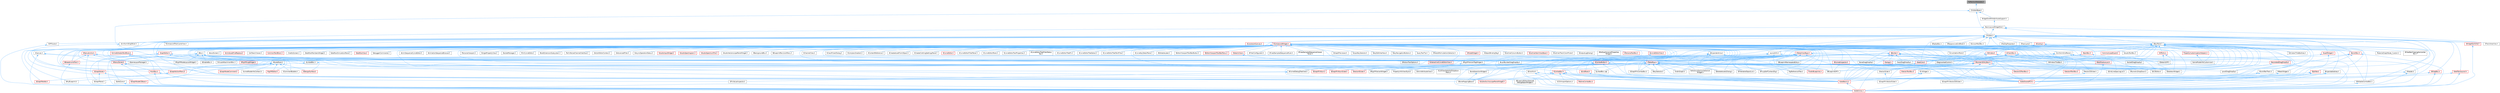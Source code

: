 digraph "ReflectionMetadata.h"
{
 // INTERACTIVE_SVG=YES
 // LATEX_PDF_SIZE
  bgcolor="transparent";
  edge [fontname=Helvetica,fontsize=10,labelfontname=Helvetica,labelfontsize=10];
  node [fontname=Helvetica,fontsize=10,shape=box,height=0.2,width=0.4];
  Node1 [id="Node000001",label="ReflectionMetadata.h",height=0.2,width=0.4,color="gray40", fillcolor="grey60", style="filled", fontcolor="black",tooltip=" "];
  Node1 -> Node2 [id="edge1_Node000001_Node000002",dir="back",color="steelblue1",style="solid",tooltip=" "];
  Node2 [id="Node000002",label="ChildrenBase.h",height=0.2,width=0.4,color="grey40", fillcolor="white", style="filled",URL="$d8/db1/ChildrenBase_8h.html",tooltip=" "];
  Node2 -> Node3 [id="edge2_Node000002_Node000003",dir="back",color="steelblue1",style="solid",tooltip=" "];
  Node3 [id="Node000003",label="Children.h",height=0.2,width=0.4,color="grey40", fillcolor="white", style="filled",URL="$db/d68/Children_8h.html",tooltip=" "];
  Node3 -> Node4 [id="edge3_Node000003_Node000004",dir="back",color="steelblue1",style="solid",tooltip=" "];
  Node4 [id="Node000004",label="LayoutUtils.h",height=0.2,width=0.4,color="grey40", fillcolor="white", style="filled",URL="$d2/d09/LayoutUtils_8h.html",tooltip=" "];
  Node4 -> Node5 [id="edge4_Node000004_Node000005",dir="back",color="steelblue1",style="solid",tooltip=" "];
  Node5 [id="Node000005",label="SLinkedBox.cpp",height=0.2,width=0.4,color="grey40", fillcolor="white", style="filled",URL="$de/dd2/SLinkedBox_8cpp.html",tooltip=" "];
  Node4 -> Node6 [id="edge5_Node000004_Node000006",dir="back",color="steelblue1",style="solid",tooltip=" "];
  Node6 [id="Node000006",label="SNodePanel.h",height=0.2,width=0.4,color="grey40", fillcolor="white", style="filled",URL="$da/db1/SNodePanel_8h.html",tooltip=" "];
  Node6 -> Node7 [id="edge6_Node000006_Node000007",dir="back",color="steelblue1",style="solid",tooltip=" "];
  Node7 [id="Node000007",label="KismetNodeInfoContext.h",height=0.2,width=0.4,color="grey40", fillcolor="white", style="filled",URL="$d3/dfc/KismetNodeInfoContext_8h.html",tooltip=" "];
  Node6 -> Node8 [id="edge7_Node000006_Node000008",dir="back",color="steelblue1",style="solid",tooltip=" "];
  Node8 [id="Node000008",label="RigVMEditor.h",height=0.2,width=0.4,color="red", fillcolor="#FFF0F0", style="filled",URL="$d3/d13/RigVMEditor_8h.html",tooltip=" "];
  Node6 -> Node13 [id="edge8_Node000006_Node000013",dir="back",color="steelblue1",style="solid",tooltip=" "];
  Node13 [id="Node000013",label="SCommentBubble.h",height=0.2,width=0.4,color="grey40", fillcolor="white", style="filled",URL="$d9/d84/SCommentBubble_8h.html",tooltip=" "];
  Node6 -> Node14 [id="edge9_Node000006_Node000014",dir="back",color="steelblue1",style="solid",tooltip=" "];
  Node14 [id="Node000014",label="SDesignSurface.h",height=0.2,width=0.4,color="red", fillcolor="#FFF0F0", style="filled",URL="$d0/d2a/SDesignSurface_8h.html",tooltip=" "];
  Node6 -> Node16 [id="edge10_Node000006_Node000016",dir="back",color="steelblue1",style="solid",tooltip=" "];
  Node16 [id="Node000016",label="SGraphNode.h",height=0.2,width=0.4,color="red", fillcolor="#FFF0F0", style="filled",URL="$d2/d30/SGraphNode_8h.html",tooltip=" "];
  Node16 -> Node25 [id="edge11_Node000016_Node000025",dir="back",color="steelblue1",style="solid",tooltip=" "];
  Node25 [id="Node000025",label="SGraphNodeK2Base.h",height=0.2,width=0.4,color="red", fillcolor="#FFF0F0", style="filled",URL="$de/d4a/SGraphNodeK2Base_8h.html",tooltip=" "];
  Node16 -> Node34 [id="edge12_Node000016_Node000034",dir="back",color="steelblue1",style="solid",tooltip=" "];
  Node34 [id="Node000034",label="SGraphPanel.h",height=0.2,width=0.4,color="grey40", fillcolor="white", style="filled",URL="$d2/dcf/SGraphPanel_8h.html",tooltip=" "];
  Node6 -> Node31 [id="edge13_Node000006_Node000031",dir="back",color="steelblue1",style="solid",tooltip=" "];
  Node31 [id="Node000031",label="SGraphNodeComment.h",height=0.2,width=0.4,color="red", fillcolor="#FFF0F0", style="filled",URL="$d7/db6/SGraphNodeComment_8h.html",tooltip=" "];
  Node6 -> Node25 [id="edge14_Node000006_Node000025",dir="back",color="steelblue1",style="solid",tooltip=" "];
  Node6 -> Node34 [id="edge15_Node000006_Node000034",dir="back",color="steelblue1",style="solid",tooltip=" "];
  Node4 -> Node77 [id="edge16_Node000004_Node000077",dir="back",color="steelblue1",style="solid",tooltip=" "];
  Node77 [id="Node000077",label="SlateCore.h",height=0.2,width=0.4,color="red", fillcolor="#FFF0F0", style="filled",URL="$dc/d03/SlateCore_8h.html",tooltip=" "];
  Node77 -> Node79 [id="edge17_Node000077_Node000079",dir="back",color="steelblue1",style="solid",tooltip=" "];
  Node79 [id="Node000079",label="SlateBasics.h",height=0.2,width=0.4,color="red", fillcolor="#FFF0F0", style="filled",URL="$da/d2f/SlateBasics_8h.html",tooltip=" "];
  Node79 -> Node81 [id="edge18_Node000079_Node000081",dir="back",color="steelblue1",style="solid",tooltip=" "];
  Node81 [id="Node000081",label="SlateExtras.h",height=0.2,width=0.4,color="red", fillcolor="#FFF0F0", style="filled",URL="$d8/dec/SlateExtras_8h.html",tooltip=" "];
  Node4 -> Node83 [id="edge19_Node000004_Node000083",dir="back",color="steelblue1",style="solid",tooltip=" "];
  Node83 [id="Node000083",label="SlateSharedPCH.h",height=0.2,width=0.4,color="red", fillcolor="#FFF0F0", style="filled",URL="$d1/dfc/SlateSharedPCH_8h.html",tooltip=" "];
  Node3 -> Node86 [id="edge20_Node000003_Node000086",dir="back",color="steelblue1",style="solid",tooltip=" "];
  Node86 [id="Node000086",label="SBox.h",height=0.2,width=0.4,color="grey40", fillcolor="white", style="filled",URL="$dd/d43/SBox_8h.html",tooltip=" "];
  Node86 -> Node87 [id="edge21_Node000086_Node000087",dir="back",color="steelblue1",style="solid",tooltip=" "];
  Node87 [id="Node000087",label="BrushBuilderDragDropOp.h",height=0.2,width=0.4,color="grey40", fillcolor="white", style="filled",URL="$d9/d56/BrushBuilderDragDropOp_8h.html",tooltip=" "];
  Node86 -> Node88 [id="edge22_Node000086_Node000088",dir="back",color="steelblue1",style="solid",tooltip=" "];
  Node88 [id="Node000088",label="GameModeInfoCustomizer.h",height=0.2,width=0.4,color="grey40", fillcolor="white", style="filled",URL="$d5/df3/GameModeInfoCustomizer_8h.html",tooltip=" "];
  Node86 -> Node89 [id="edge23_Node000086_Node000089",dir="back",color="steelblue1",style="solid",tooltip=" "];
  Node89 [id="Node000089",label="SComboBox.h",height=0.2,width=0.4,color="red", fillcolor="#FFF0F0", style="filled",URL="$d2/dd5/SComboBox_8h.html",tooltip=" "];
  Node89 -> Node95 [id="edge24_Node000089_Node000095",dir="back",color="steelblue1",style="solid",tooltip=" "];
  Node95 [id="Node000095",label="SAudioOscilloscopePanelWidget.h",height=0.2,width=0.4,color="red", fillcolor="#FFF0F0", style="filled",URL="$db/d7e/SAudioOscilloscopePanelWidget_8h.html",tooltip=" "];
  Node89 -> Node98 [id="edge25_Node000089_Node000098",dir="back",color="steelblue1",style="solid",tooltip=" "];
  Node98 [id="Node000098",label="SBlueprintEditorSelected\lDebugObjectWidget.h",height=0.2,width=0.4,color="grey40", fillcolor="white", style="filled",URL="$de/d6c/SBlueprintEditorSelectedDebugObjectWidget_8h.html",tooltip=" "];
  Node89 -> Node99 [id="edge26_Node000089_Node000099",dir="back",color="steelblue1",style="solid",tooltip=" "];
  Node99 [id="Node000099",label="SCSVImportOptions.h",height=0.2,width=0.4,color="grey40", fillcolor="white", style="filled",URL="$d7/dfe/SCSVImportOptions_8h.html",tooltip=" "];
  Node89 -> Node100 [id="edge27_Node000089_Node000100",dir="back",color="steelblue1",style="solid",tooltip=" "];
  Node100 [id="Node000100",label="SEditableComboBox.h",height=0.2,width=0.4,color="grey40", fillcolor="white", style="filled",URL="$d0/d8c/SEditableComboBox_8h.html",tooltip=" "];
  Node100 -> Node81 [id="edge28_Node000100_Node000081",dir="back",color="steelblue1",style="solid",tooltip=" "];
  Node89 -> Node102 [id="edge29_Node000089_Node000102",dir="back",color="steelblue1",style="solid",tooltip=" "];
  Node102 [id="Node000102",label="SNameComboBox.h",height=0.2,width=0.4,color="red", fillcolor="#FFF0F0", style="filled",URL="$d8/d4b/SNameComboBox_8h.html",tooltip=" "];
  Node89 -> Node79 [id="edge30_Node000089_Node000079",dir="back",color="steelblue1",style="solid",tooltip=" "];
  Node89 -> Node81 [id="edge31_Node000089_Node000081",dir="back",color="steelblue1",style="solid",tooltip=" "];
  Node89 -> Node83 [id="edge32_Node000089_Node000083",dir="back",color="steelblue1",style="solid",tooltip=" "];
  Node86 -> Node119 [id="edge33_Node000086_Node000119",dir="back",color="steelblue1",style="solid",tooltip=" "];
  Node119 [id="Node000119",label="SEnableBox.h",height=0.2,width=0.4,color="grey40", fillcolor="white", style="filled",URL="$d4/d22/SEnableBox_8h.html",tooltip=" "];
  Node86 -> Node120 [id="edge34_Node000086_Node000120",dir="back",color="steelblue1",style="solid",tooltip=" "];
  Node120 [id="Node000120",label="SGameLayerManager.h",height=0.2,width=0.4,color="grey40", fillcolor="white", style="filled",URL="$da/d3a/SGameLayerManager_8h.html",tooltip=" "];
  Node86 -> Node49 [id="edge35_Node000086_Node000049",dir="back",color="steelblue1",style="solid",tooltip=" "];
  Node49 [id="Node000049",label="SGraphPinNum.h",height=0.2,width=0.4,color="red", fillcolor="#FFF0F0", style="filled",URL="$d7/da4/SGraphPinNum_8h.html",tooltip=" "];
  Node86 -> Node51 [id="edge36_Node000086_Node000051",dir="back",color="steelblue1",style="solid",tooltip=" "];
  Node51 [id="Node000051",label="SGraphPinNumSlider.h",height=0.2,width=0.4,color="red", fillcolor="#FFF0F0", style="filled",URL="$d5/d00/SGraphPinNumSlider_8h.html",tooltip=" "];
  Node86 -> Node59 [id="edge37_Node000086_Node000059",dir="back",color="steelblue1",style="solid",tooltip=" "];
  Node59 [id="Node000059",label="SGraphPinVector2DSlider.h",height=0.2,width=0.4,color="grey40", fillcolor="white", style="filled",URL="$d7/d05/SGraphPinVector2DSlider_8h.html",tooltip=" "];
  Node86 -> Node62 [id="edge38_Node000086_Node000062",dir="back",color="steelblue1",style="solid",tooltip=" "];
  Node62 [id="Node000062",label="SGraphPinVectorSlider.h",height=0.2,width=0.4,color="grey40", fillcolor="white", style="filled",URL="$dc/d38/SGraphPinVectorSlider_8h.html",tooltip=" "];
  Node86 -> Node121 [id="edge39_Node000086_Node000121",dir="back",color="steelblue1",style="solid",tooltip=" "];
  Node121 [id="Node000121",label="SLinkedBox.h",height=0.2,width=0.4,color="grey40", fillcolor="white", style="filled",URL="$d8/d89/SLinkedBox_8h.html",tooltip=" "];
  Node121 -> Node122 [id="edge40_Node000121_Node000122",dir="back",color="steelblue1",style="solid",tooltip=" "];
  Node122 [id="Node000122",label="MultiBox.h",height=0.2,width=0.4,color="red", fillcolor="#FFF0F0", style="filled",URL="$d5/d73/MultiBox_8h.html",tooltip=" "];
  Node122 -> Node79 [id="edge41_Node000122_Node000079",dir="back",color="steelblue1",style="solid",tooltip=" "];
  Node122 -> Node81 [id="edge42_Node000122_Node000081",dir="back",color="steelblue1",style="solid",tooltip=" "];
  Node121 -> Node5 [id="edge43_Node000121_Node000005",dir="back",color="steelblue1",style="solid",tooltip=" "];
  Node86 -> Node151 [id="edge44_Node000086_Node000151",dir="back",color="steelblue1",style="solid",tooltip=" "];
  Node151 [id="Node000151",label="SRigVMLogWidget.h",height=0.2,width=0.4,color="red", fillcolor="#FFF0F0", style="filled",URL="$d9/dab/SRigVMLogWidget_8h.html",tooltip=" "];
  Node86 -> Node158 [id="edge45_Node000086_Node000158",dir="back",color="steelblue1",style="solid",tooltip=" "];
  Node158 [id="Node000158",label="SRigVMNodeLayoutWidget.h",height=0.2,width=0.4,color="grey40", fillcolor="white", style="filled",URL="$dc/da9/SRigVMNodeLayoutWidget_8h.html",tooltip=" "];
  Node86 -> Node159 [id="edge46_Node000086_Node000159",dir="back",color="steelblue1",style="solid",tooltip=" "];
  Node159 [id="Node000159",label="SRigVMVariantTagWidget.h",height=0.2,width=0.4,color="grey40", fillcolor="white", style="filled",URL="$d4/d38/SRigVMVariantTagWidget_8h.html",tooltip=" "];
  Node159 -> Node160 [id="edge47_Node000159_Node000160",dir="back",color="steelblue1",style="solid",tooltip=" "];
  Node160 [id="Node000160",label="SRigVMVariantWidget.h",height=0.2,width=0.4,color="grey40", fillcolor="white", style="filled",URL="$d5/d61/SRigVMVariantWidget_8h.html",tooltip=" "];
  Node86 -> Node160 [id="edge48_Node000086_Node000160",dir="back",color="steelblue1",style="solid",tooltip=" "];
  Node86 -> Node161 [id="edge49_Node000086_Node000161",dir="back",color="steelblue1",style="solid",tooltip=" "];
  Node161 [id="Node000161",label="SSafeZone.h",height=0.2,width=0.4,color="grey40", fillcolor="white", style="filled",URL="$df/de0/SSafeZone_8h.html",tooltip=" "];
  Node161 -> Node81 [id="edge50_Node000161_Node000081",dir="back",color="steelblue1",style="solid",tooltip=" "];
  Node86 -> Node162 [id="edge51_Node000086_Node000162",dir="back",color="steelblue1",style="solid",tooltip=" "];
  Node162 [id="Node000162",label="STableRow.h",height=0.2,width=0.4,color="red", fillcolor="#FFF0F0", style="filled",URL="$d8/d43/STableRow_8h.html",tooltip=" "];
  Node162 -> Node163 [id="edge52_Node000162_Node000163",dir="back",color="steelblue1",style="solid",tooltip=" "];
  Node163 [id="Node000163",label="BoneSelectionWidget.h",height=0.2,width=0.4,color="grey40", fillcolor="white", style="filled",URL="$d4/dd3/BoneSelectionWidget_8h.html",tooltip=" "];
  Node163 -> Node164 [id="edge53_Node000163_Node000164",dir="back",color="steelblue1",style="solid",tooltip=" "];
  Node164 [id="Node000164",label="SBoneMappingBase.h",height=0.2,width=0.4,color="grey40", fillcolor="white", style="filled",URL="$d7/d49/SBoneMappingBase_8h.html",tooltip=" "];
  Node162 -> Node169 [id="edge54_Node000162_Node000169",dir="back",color="steelblue1",style="solid",tooltip=" "];
  Node169 [id="Node000169",label="DlgReferenceTree.h",height=0.2,width=0.4,color="grey40", fillcolor="white", style="filled",URL="$db/dd3/DlgReferenceTree_8h.html",tooltip=" "];
  Node162 -> Node170 [id="edge55_Node000162_Node000170",dir="back",color="steelblue1",style="solid",tooltip=" "];
  Node170 [id="Node000170",label="FindInBlueprints.h",height=0.2,width=0.4,color="red", fillcolor="#FFF0F0", style="filled",URL="$d0/d27/FindInBlueprints_8h.html",tooltip=" "];
  Node162 -> Node185 [id="edge56_Node000162_Node000185",dir="back",color="steelblue1",style="solid",tooltip=" "];
  Node185 [id="Node000185",label="FindInGraph.h",height=0.2,width=0.4,color="grey40", fillcolor="white", style="filled",URL="$de/d36/FindInGraph_8h.html",tooltip=" "];
  Node162 -> Node242 [id="edge57_Node000162_Node000242",dir="back",color="steelblue1",style="solid",tooltip=" "];
  Node242 [id="Node000242",label="PropertyInfoViewStyle.h",height=0.2,width=0.4,color="grey40", fillcolor="white", style="filled",URL="$d0/da8/PropertyInfoViewStyle_8h.html",tooltip=" "];
  Node162 -> Node243 [id="edge58_Node000162_Node000243",dir="back",color="steelblue1",style="solid",tooltip=" "];
  Node243 [id="Node000243",label="ReferenceSectionSelection\lWidget.h",height=0.2,width=0.4,color="grey40", fillcolor="white", style="filled",URL="$db/d75/ReferenceSectionSelectionWidget_8h.html",tooltip=" "];
  Node162 -> Node244 [id="edge59_Node000162_Node000244",dir="back",color="steelblue1",style="solid",tooltip=" "];
  Node244 [id="Node000244",label="SAnimAttributeView.h",height=0.2,width=0.4,color="grey40", fillcolor="white", style="filled",URL="$df/d42/SAnimAttributeView_8h.html",tooltip=" "];
  Node162 -> Node245 [id="edge60_Node000162_Node000245",dir="back",color="steelblue1",style="solid",tooltip=" "];
  Node245 [id="Node000245",label="SBlueprintDiff.h",height=0.2,width=0.4,color="grey40", fillcolor="white", style="filled",URL="$de/d6d/SBlueprintDiff_8h.html",tooltip=" "];
  Node162 -> Node164 [id="edge61_Node000162_Node000164",dir="back",color="steelblue1",style="solid",tooltip=" "];
  Node162 -> Node89 [id="edge62_Node000162_Node000089",dir="back",color="steelblue1",style="solid",tooltip=" "];
  Node162 -> Node247 [id="edge63_Node000162_Node000247",dir="back",color="steelblue1",style="solid",tooltip=" "];
  Node247 [id="Node000247",label="SDeleteAssetsDialog.h",height=0.2,width=0.4,color="grey40", fillcolor="white", style="filled",URL="$d7/d0d/SDeleteAssetsDialog_8h.html",tooltip=" "];
  Node162 -> Node248 [id="edge64_Node000162_Node000248",dir="back",color="steelblue1",style="solid",tooltip=" "];
  Node248 [id="Node000248",label="SFilterableObjectList.h",height=0.2,width=0.4,color="grey40", fillcolor="white", style="filled",URL="$dc/de4/SFilterableObjectList_8h.html",tooltip=" "];
  Node162 -> Node110 [id="edge65_Node000162_Node000110",dir="back",color="steelblue1",style="solid",tooltip=" "];
  Node110 [id="Node000110",label="SFixupSelfContextDlg.h",height=0.2,width=0.4,color="grey40", fillcolor="white", style="filled",URL="$d5/da4/SFixupSelfContextDlg_8h.html",tooltip=" "];
  Node162 -> Node249 [id="edge66_Node000162_Node000249",dir="back",color="steelblue1",style="solid",tooltip=" "];
  Node249 [id="Node000249",label="SGraphActionMenu.h",height=0.2,width=0.4,color="red", fillcolor="#FFF0F0", style="filled",URL="$d0/d9a/SGraphActionMenu_8h.html",tooltip=" "];
  Node249 -> Node252 [id="edge67_Node000249_Node000252",dir="back",color="steelblue1",style="solid",tooltip=" "];
  Node252 [id="Node000252",label="SGraphPalette.h",height=0.2,width=0.4,color="red", fillcolor="#FFF0F0", style="filled",URL="$d5/dd1/SGraphPalette_8h.html",tooltip=" "];
  Node249 -> Node178 [id="edge68_Node000249_Node000178",dir="back",color="steelblue1",style="solid",tooltip=" "];
  Node178 [id="Node000178",label="SMyBlueprint.h",height=0.2,width=0.4,color="grey40", fillcolor="white", style="filled",URL="$d3/d34/SMyBlueprint_8h.html",tooltip=" "];
  Node162 -> Node256 [id="edge69_Node000162_Node000256",dir="back",color="steelblue1",style="solid",tooltip=" "];
  Node256 [id="Node000256",label="SGraphPinComboBox.h",height=0.2,width=0.4,color="grey40", fillcolor="white", style="filled",URL="$dc/d3f/SGraphPinComboBox_8h.html",tooltip=" "];
  Node162 -> Node257 [id="edge70_Node000162_Node000257",dir="back",color="steelblue1",style="solid",tooltip=" "];
  Node257 [id="Node000257",label="SKeySelector.h",height=0.2,width=0.4,color="grey40", fillcolor="white", style="filled",URL="$de/d62/SKeySelector_8h.html",tooltip=" "];
  Node162 -> Node258 [id="edge71_Node000162_Node000258",dir="back",color="steelblue1",style="solid",tooltip=" "];
  Node258 [id="Node000258",label="SKismetDebugTreeView.h",height=0.2,width=0.4,color="grey40", fillcolor="white", style="filled",URL="$dc/df5/SKismetDebugTreeView_8h.html",tooltip=" "];
  Node258 -> Node259 [id="edge72_Node000258_Node000259",dir="back",color="steelblue1",style="solid",tooltip=" "];
  Node259 [id="Node000259",label="SPinValueInspector.h",height=0.2,width=0.4,color="grey40", fillcolor="white", style="filled",URL="$d6/d85/SPinValueInspector_8h.html",tooltip=" "];
  Node162 -> Node287 [id="edge73_Node000162_Node000287",dir="back",color="steelblue1",style="solid",tooltip=" "];
  Node287 [id="Node000287",label="SListViewSelectorDropdown\lMenu.h",height=0.2,width=0.4,color="grey40", fillcolor="white", style="filled",URL="$d4/dc9/SListViewSelectorDropdownMenu_8h.html",tooltip=" "];
  Node162 -> Node179 [id="edge74_Node000162_Node000179",dir="back",color="steelblue1",style="solid",tooltip=" "];
  Node179 [id="Node000179",label="SSCSEditor.h",height=0.2,width=0.4,color="grey40", fillcolor="white", style="filled",URL="$d0/d2e/SSCSEditor_8h.html",tooltip=" "];
  Node162 -> Node263 [id="edge75_Node000162_Node000263",dir="back",color="steelblue1",style="solid",tooltip=" "];
  Node263 [id="Node000263",label="SSkeletonWidget.h",height=0.2,width=0.4,color="grey40", fillcolor="white", style="filled",URL="$dd/da7/SSkeletonWidget_8h.html",tooltip=" "];
  Node162 -> Node79 [id="edge76_Node000162_Node000079",dir="back",color="steelblue1",style="solid",tooltip=" "];
  Node162 -> Node81 [id="edge77_Node000162_Node000081",dir="back",color="steelblue1",style="solid",tooltip=" "];
  Node162 -> Node83 [id="edge78_Node000162_Node000083",dir="back",color="steelblue1",style="solid",tooltip=" "];
  Node86 -> Node291 [id="edge79_Node000086_Node000291",dir="back",color="steelblue1",style="solid",tooltip=" "];
  Node291 [id="Node000291",label="SVector4Slider.h",height=0.2,width=0.4,color="red", fillcolor="#FFF0F0", style="filled",URL="$d4/dec/SVector4Slider_8h.html",tooltip=" "];
  Node86 -> Node292 [id="edge80_Node000086_Node000292",dir="back",color="steelblue1",style="solid",tooltip=" "];
  Node292 [id="Node000292",label="SVisualAttachmentBox.h",height=0.2,width=0.4,color="grey40", fillcolor="white", style="filled",URL="$d1/d32/SVisualAttachmentBox_8h.html",tooltip=" "];
  Node86 -> Node293 [id="edge81_Node000086_Node000293",dir="back",color="steelblue1",style="solid",tooltip=" "];
  Node293 [id="Node000293",label="SWindowTitleBar.h",height=0.2,width=0.4,color="grey40", fillcolor="white", style="filled",URL="$d0/dce/SWindowTitleBar_8h.html",tooltip=" "];
  Node86 -> Node79 [id="edge82_Node000086_Node000079",dir="back",color="steelblue1",style="solid",tooltip=" "];
  Node86 -> Node81 [id="edge83_Node000086_Node000081",dir="back",color="steelblue1",style="solid",tooltip=" "];
  Node86 -> Node83 [id="edge84_Node000086_Node000083",dir="back",color="steelblue1",style="solid",tooltip=" "];
  Node3 -> Node294 [id="edge85_Node000003_Node000294",dir="back",color="steelblue1",style="solid",tooltip=" "];
  Node294 [id="Node000294",label="SBoxPanel.h",height=0.2,width=0.4,color="grey40", fillcolor="white", style="filled",URL="$d8/de6/SBoxPanel_8h.html",tooltip=" "];
  Node294 -> Node295 [id="edge86_Node000294_Node000295",dir="back",color="steelblue1",style="solid",tooltip=" "];
  Node295 [id="Node000295",label="BoneDragDropOp.h",height=0.2,width=0.4,color="grey40", fillcolor="white", style="filled",URL="$d9/dba/BoneDragDropOp_8h.html",tooltip=" "];
  Node294 -> Node296 [id="edge87_Node000294_Node000296",dir="back",color="steelblue1",style="solid",tooltip=" "];
  Node296 [id="Node000296",label="ClassDragDropOp.h",height=0.2,width=0.4,color="grey40", fillcolor="white", style="filled",URL="$d5/d37/ClassDragDropOp_8h.html",tooltip=" "];
  Node294 -> Node297 [id="edge88_Node000294_Node000297",dir="back",color="steelblue1",style="solid",tooltip=" "];
  Node297 [id="Node000297",label="CommonLoadGuard.h",height=0.2,width=0.4,color="red", fillcolor="#FFF0F0", style="filled",URL="$d1/da1/CommonLoadGuard_8h.html",tooltip=" "];
  Node294 -> Node300 [id="edge89_Node000294_Node000300",dir="back",color="steelblue1",style="solid",tooltip=" "];
  Node300 [id="Node000300",label="DecoratedDragDropOp.h",height=0.2,width=0.4,color="red", fillcolor="#FFF0F0", style="filled",URL="$d6/d6a/DecoratedDragDropOp_8h.html",tooltip=" "];
  Node300 -> Node310 [id="edge90_Node000300_Node000310",dir="back",color="steelblue1",style="solid",tooltip=" "];
  Node310 [id="Node000310",label="LevelDragDropOp.h",height=0.2,width=0.4,color="grey40", fillcolor="white", style="filled",URL="$dc/da5/LevelDragDropOp_8h.html",tooltip=" "];
  Node294 -> Node268 [id="edge91_Node000294_Node000268",dir="back",color="steelblue1",style="solid",tooltip=" "];
  Node268 [id="Node000268",label="DiffUtils.h",height=0.2,width=0.4,color="red", fillcolor="#FFF0F0", style="filled",URL="$d4/d91/DiffUtils_8h.html",tooltip=" "];
  Node268 -> Node245 [id="edge92_Node000268_Node000245",dir="back",color="steelblue1",style="solid",tooltip=" "];
  Node268 -> Node270 [id="edge93_Node000268_Node000270",dir="back",color="steelblue1",style="solid",tooltip=" "];
  Node270 [id="Node000270",label="SDetailsDiff.h",height=0.2,width=0.4,color="grey40", fillcolor="white", style="filled",URL="$da/d09/SDetailsDiff_8h.html",tooltip=" "];
  Node294 -> Node88 [id="edge94_Node000294_Node000088",dir="back",color="steelblue1",style="solid",tooltip=" "];
  Node294 -> Node4 [id="edge95_Node000294_Node000004",dir="back",color="steelblue1",style="solid",tooltip=" "];
  Node294 -> Node310 [id="edge96_Node000294_Node000310",dir="back",color="steelblue1",style="solid",tooltip=" "];
  Node294 -> Node316 [id="edge97_Node000294_Node000316",dir="back",color="steelblue1",style="solid",tooltip=" "];
  Node316 [id="Node000316",label="MaterialGraphNode_Custom.h",height=0.2,width=0.4,color="grey40", fillcolor="white", style="filled",URL="$d5/d6c/MaterialGraphNode__Custom_8h.html",tooltip=" "];
  Node294 -> Node317 [id="edge98_Node000294_Node000317",dir="back",color="steelblue1",style="solid",tooltip=" "];
  Node317 [id="Node000317",label="PropertyCustomizationHelpers.h",height=0.2,width=0.4,color="red", fillcolor="#FFF0F0", style="filled",URL="$d7/dd0/PropertyCustomizationHelpers_8h.html",tooltip=" "];
  Node317 -> Node88 [id="edge99_Node000317_Node000088",dir="back",color="steelblue1",style="solid",tooltip=" "];
  Node294 -> Node320 [id="edge100_Node000294_Node000320",dir="back",color="steelblue1",style="solid",tooltip=" "];
  Node320 [id="Node000320",label="SAudioTextBox.h",height=0.2,width=0.4,color="grey40", fillcolor="white", style="filled",URL="$da/da3/SAudioTextBox_8h.html",tooltip=" "];
  Node294 -> Node321 [id="edge101_Node000294_Node000321",dir="back",color="steelblue1",style="solid",tooltip=" "];
  Node321 [id="Node000321",label="SBreadcrumbTrail.h",height=0.2,width=0.4,color="red", fillcolor="#FFF0F0", style="filled",URL="$d4/de2/SBreadcrumbTrail_8h.html",tooltip=" "];
  Node321 -> Node81 [id="edge102_Node000321_Node000081",dir="back",color="steelblue1",style="solid",tooltip=" "];
  Node294 -> Node322 [id="edge103_Node000294_Node000322",dir="back",color="steelblue1",style="solid",tooltip=" "];
  Node322 [id="Node000322",label="SComboButton.h",height=0.2,width=0.4,color="red", fillcolor="#FFF0F0", style="filled",URL="$dc/d43/SComboButton_8h.html",tooltip=" "];
  Node322 -> Node164 [id="edge104_Node000322_Node000164",dir="back",color="steelblue1",style="solid",tooltip=" "];
  Node322 -> Node89 [id="edge105_Node000322_Node000089",dir="back",color="steelblue1",style="solid",tooltip=" "];
  Node322 -> Node139 [id="edge106_Node000322_Node000139",dir="back",color="steelblue1",style="solid",tooltip=" "];
  Node139 [id="Node000139",label="SGridLineSpacingList.h",height=0.2,width=0.4,color="grey40", fillcolor="white", style="filled",URL="$db/d48/SGridLineSpacingList_8h.html",tooltip=" "];
  Node322 -> Node146 [id="edge107_Node000322_Node000146",dir="back",color="steelblue1",style="solid",tooltip=" "];
  Node146 [id="Node000146",label="SNumericDropDown.h",height=0.2,width=0.4,color="grey40", fillcolor="white", style="filled",URL="$d3/d12/SNumericDropDown_8h.html",tooltip=" "];
  Node322 -> Node79 [id="edge108_Node000322_Node000079",dir="back",color="steelblue1",style="solid",tooltip=" "];
  Node322 -> Node81 [id="edge109_Node000322_Node000081",dir="back",color="steelblue1",style="solid",tooltip=" "];
  Node322 -> Node83 [id="edge110_Node000322_Node000083",dir="back",color="steelblue1",style="solid",tooltip=" "];
  Node294 -> Node100 [id="edge111_Node000294_Node000100",dir="back",color="steelblue1",style="solid",tooltip=" "];
  Node294 -> Node327 [id="edge112_Node000294_Node000327",dir="back",color="steelblue1",style="solid",tooltip=" "];
  Node327 [id="Node000327",label="SFilterBarClippingHorizontal\lBox.h",height=0.2,width=0.4,color="grey40", fillcolor="white", style="filled",URL="$dd/d94/SFilterBarClippingHorizontalBox_8h.html",tooltip=" "];
  Node294 -> Node139 [id="edge113_Node000294_Node000139",dir="back",color="steelblue1",style="solid",tooltip=" "];
  Node294 -> Node328 [id="edge114_Node000294_Node000328",dir="back",color="steelblue1",style="solid",tooltip=" "];
  Node328 [id="Node000328",label="SHeader.h",height=0.2,width=0.4,color="grey40", fillcolor="white", style="filled",URL="$de/d21/SHeader_8h.html",tooltip=" "];
  Node328 -> Node79 [id="edge115_Node000328_Node000079",dir="back",color="steelblue1",style="solid",tooltip=" "];
  Node328 -> Node81 [id="edge116_Node000328_Node000081",dir="back",color="steelblue1",style="solid",tooltip=" "];
  Node294 -> Node146 [id="edge117_Node000294_Node000146",dir="back",color="steelblue1",style="solid",tooltip=" "];
  Node294 -> Node329 [id="edge118_Node000294_Node000329",dir="back",color="steelblue1",style="solid",tooltip=" "];
  Node329 [id="Node000329",label="SNumericEntryBox.h",height=0.2,width=0.4,color="red", fillcolor="#FFF0F0", style="filled",URL="$d8/d1a/SNumericEntryBox_8h.html",tooltip=" "];
  Node329 -> Node49 [id="edge119_Node000329_Node000049",dir="back",color="steelblue1",style="solid",tooltip=" "];
  Node329 -> Node51 [id="edge120_Node000329_Node000051",dir="back",color="steelblue1",style="solid",tooltip=" "];
  Node329 -> Node59 [id="edge121_Node000329_Node000059",dir="back",color="steelblue1",style="solid",tooltip=" "];
  Node329 -> Node62 [id="edge122_Node000329_Node000062",dir="back",color="steelblue1",style="solid",tooltip=" "];
  Node329 -> Node331 [id="edge123_Node000329_Node000331",dir="back",color="steelblue1",style="solid",tooltip=" "];
  Node331 [id="Node000331",label="SVector2DSlider.h",height=0.2,width=0.4,color="grey40", fillcolor="white", style="filled",URL="$de/d67/SVector2DSlider_8h.html",tooltip=" "];
  Node331 -> Node59 [id="edge124_Node000331_Node000059",dir="back",color="steelblue1",style="solid",tooltip=" "];
  Node329 -> Node332 [id="edge125_Node000329_Node000332",dir="back",color="steelblue1",style="solid",tooltip=" "];
  Node332 [id="Node000332",label="SVector2DTextBox.h",height=0.2,width=0.4,color="red", fillcolor="#FFF0F0", style="filled",URL="$d6/d71/SVector2DTextBox_8h.html",tooltip=" "];
  Node329 -> Node291 [id="edge126_Node000329_Node000291",dir="back",color="steelblue1",style="solid",tooltip=" "];
  Node329 -> Node333 [id="edge127_Node000329_Node000333",dir="back",color="steelblue1",style="solid",tooltip=" "];
  Node333 [id="Node000333",label="SVector4TextBox.h",height=0.2,width=0.4,color="red", fillcolor="#FFF0F0", style="filled",URL="$dd/da4/SVector4TextBox_8h.html",tooltip=" "];
  Node329 -> Node335 [id="edge128_Node000329_Node000335",dir="back",color="steelblue1",style="solid",tooltip=" "];
  Node335 [id="Node000335",label="SVectorSlider.h",height=0.2,width=0.4,color="grey40", fillcolor="white", style="filled",URL="$d2/db5/SVectorSlider_8h.html",tooltip=" "];
  Node335 -> Node62 [id="edge129_Node000335_Node000062",dir="back",color="steelblue1",style="solid",tooltip=" "];
  Node329 -> Node336 [id="edge130_Node000329_Node000336",dir="back",color="steelblue1",style="solid",tooltip=" "];
  Node336 [id="Node000336",label="SVectorTextBox.h",height=0.2,width=0.4,color="red", fillcolor="#FFF0F0", style="filled",URL="$df/db8/SVectorTextBox_8h.html",tooltip=" "];
  Node329 -> Node81 [id="edge131_Node000329_Node000081",dir="back",color="steelblue1",style="solid",tooltip=" "];
  Node294 -> Node159 [id="edge132_Node000294_Node000159",dir="back",color="steelblue1",style="solid",tooltip=" "];
  Node294 -> Node160 [id="edge133_Node000294_Node000160",dir="back",color="steelblue1",style="solid",tooltip=" "];
  Node294 -> Node179 [id="edge134_Node000294_Node000179",dir="back",color="steelblue1",style="solid",tooltip=" "];
  Node294 -> Node337 [id="edge135_Node000294_Node000337",dir="back",color="steelblue1",style="solid",tooltip=" "];
  Node337 [id="Node000337",label="SScrollBox.h",height=0.2,width=0.4,color="red", fillcolor="#FFF0F0", style="filled",URL="$d3/da2/SScrollBox_8h.html",tooltip=" "];
  Node337 -> Node321 [id="edge136_Node000337_Node000321",dir="back",color="steelblue1",style="solid",tooltip=" "];
  Node337 -> Node79 [id="edge137_Node000337_Node000079",dir="back",color="steelblue1",style="solid",tooltip=" "];
  Node337 -> Node81 [id="edge138_Node000337_Node000081",dir="back",color="steelblue1",style="solid",tooltip=" "];
  Node337 -> Node83 [id="edge139_Node000337_Node000083",dir="back",color="steelblue1",style="solid",tooltip=" "];
  Node294 -> Node339 [id="edge140_Node000294_Node000339",dir="back",color="steelblue1",style="solid",tooltip=" "];
  Node339 [id="Node000339",label="SSegmentedControl.h",height=0.2,width=0.4,color="grey40", fillcolor="white", style="filled",URL="$d3/d4f/SSegmentedControl_8h.html",tooltip=" "];
  Node294 -> Node263 [id="edge141_Node000294_Node000263",dir="back",color="steelblue1",style="solid",tooltip=" "];
  Node294 -> Node340 [id="edge142_Node000294_Node000340",dir="back",color="steelblue1",style="solid",tooltip=" "];
  Node340 [id="Node000340",label="SSpinBox.h",height=0.2,width=0.4,color="red", fillcolor="#FFF0F0", style="filled",URL="$d5/da5/SSpinBox_8h.html",tooltip=" "];
  Node340 -> Node329 [id="edge143_Node000340_Node000329",dir="back",color="steelblue1",style="solid",tooltip=" "];
  Node340 -> Node79 [id="edge144_Node000340_Node000079",dir="back",color="steelblue1",style="solid",tooltip=" "];
  Node340 -> Node81 [id="edge145_Node000340_Node000081",dir="back",color="steelblue1",style="solid",tooltip=" "];
  Node294 -> Node162 [id="edge146_Node000294_Node000162",dir="back",color="steelblue1",style="solid",tooltip=" "];
  Node294 -> Node342 [id="edge147_Node000294_Node000342",dir="back",color="steelblue1",style="solid",tooltip=" "];
  Node342 [id="Node000342",label="STableViewBase.h",height=0.2,width=0.4,color="red", fillcolor="#FFF0F0", style="filled",URL="$da/d88/STableViewBase_8h.html",tooltip=" "];
  Node342 -> Node163 [id="edge148_Node000342_Node000163",dir="back",color="steelblue1",style="solid",tooltip=" "];
  Node342 -> Node169 [id="edge149_Node000342_Node000169",dir="back",color="steelblue1",style="solid",tooltip=" "];
  Node342 -> Node170 [id="edge150_Node000342_Node000170",dir="back",color="steelblue1",style="solid",tooltip=" "];
  Node342 -> Node185 [id="edge151_Node000342_Node000185",dir="back",color="steelblue1",style="solid",tooltip=" "];
  Node342 -> Node243 [id="edge152_Node000342_Node000243",dir="back",color="steelblue1",style="solid",tooltip=" "];
  Node342 -> Node245 [id="edge153_Node000342_Node000245",dir="back",color="steelblue1",style="solid",tooltip=" "];
  Node342 -> Node278 [id="edge154_Node000342_Node000278",dir="back",color="steelblue1",style="solid",tooltip=" "];
  Node278 [id="Node000278",label="SBlueprintNamespaceEntry.h",height=0.2,width=0.4,color="grey40", fillcolor="white", style="filled",URL="$d4/d22/SBlueprintNamespaceEntry_8h.html",tooltip=" "];
  Node342 -> Node164 [id="edge155_Node000342_Node000164",dir="back",color="steelblue1",style="solid",tooltip=" "];
  Node342 -> Node89 [id="edge156_Node000342_Node000089",dir="back",color="steelblue1",style="solid",tooltip=" "];
  Node342 -> Node247 [id="edge157_Node000342_Node000247",dir="back",color="steelblue1",style="solid",tooltip=" "];
  Node342 -> Node248 [id="edge158_Node000342_Node000248",dir="back",color="steelblue1",style="solid",tooltip=" "];
  Node342 -> Node110 [id="edge159_Node000342_Node000110",dir="back",color="steelblue1",style="solid",tooltip=" "];
  Node342 -> Node249 [id="edge160_Node000342_Node000249",dir="back",color="steelblue1",style="solid",tooltip=" "];
  Node342 -> Node256 [id="edge161_Node000342_Node000256",dir="back",color="steelblue1",style="solid",tooltip=" "];
  Node342 -> Node257 [id="edge162_Node000342_Node000257",dir="back",color="steelblue1",style="solid",tooltip=" "];
  Node342 -> Node258 [id="edge163_Node000342_Node000258",dir="back",color="steelblue1",style="solid",tooltip=" "];
  Node342 -> Node179 [id="edge164_Node000342_Node000179",dir="back",color="steelblue1",style="solid",tooltip=" "];
  Node342 -> Node263 [id="edge165_Node000342_Node000263",dir="back",color="steelblue1",style="solid",tooltip=" "];
  Node342 -> Node162 [id="edge166_Node000342_Node000162",dir="back",color="steelblue1",style="solid",tooltip=" "];
  Node342 -> Node79 [id="edge167_Node000342_Node000079",dir="back",color="steelblue1",style="solid",tooltip=" "];
  Node342 -> Node81 [id="edge168_Node000342_Node000081",dir="back",color="steelblue1",style="solid",tooltip=" "];
  Node342 -> Node83 [id="edge169_Node000342_Node000083",dir="back",color="steelblue1",style="solid",tooltip=" "];
  Node294 -> Node331 [id="edge170_Node000294_Node000331",dir="back",color="steelblue1",style="solid",tooltip=" "];
  Node294 -> Node332 [id="edge171_Node000294_Node000332",dir="back",color="steelblue1",style="solid",tooltip=" "];
  Node294 -> Node291 [id="edge172_Node000294_Node000291",dir="back",color="steelblue1",style="solid",tooltip=" "];
  Node294 -> Node333 [id="edge173_Node000294_Node000333",dir="back",color="steelblue1",style="solid",tooltip=" "];
  Node294 -> Node335 [id="edge174_Node000294_Node000335",dir="back",color="steelblue1",style="solid",tooltip=" "];
  Node294 -> Node336 [id="edge175_Node000294_Node000336",dir="back",color="steelblue1",style="solid",tooltip=" "];
  Node294 -> Node344 [id="edge176_Node000294_Node000344",dir="back",color="steelblue1",style="solid",tooltip=" "];
  Node344 [id="Node000344",label="SWindow.h",height=0.2,width=0.4,color="red", fillcolor="#FFF0F0", style="filled",URL="$d2/d6d/SWindow_8h.html",tooltip=" "];
  Node344 -> Node346 [id="edge177_Node000344_Node000346",dir="back",color="steelblue1",style="solid",tooltip=" "];
  Node346 [id="Node000346",label="Dialogs.h",height=0.2,width=0.4,color="red", fillcolor="#FFF0F0", style="filled",URL="$d2/d5c/Dialogs_8h.html",tooltip=" "];
  Node344 -> Node245 [id="edge178_Node000344_Node000245",dir="back",color="steelblue1",style="solid",tooltip=" "];
  Node344 -> Node270 [id="edge179_Node000344_Node000270",dir="back",color="steelblue1",style="solid",tooltip=" "];
  Node344 -> Node263 [id="edge180_Node000344_Node000263",dir="back",color="steelblue1",style="solid",tooltip=" "];
  Node344 -> Node293 [id="edge181_Node000344_Node000293",dir="back",color="steelblue1",style="solid",tooltip=" "];
  Node344 -> Node77 [id="edge182_Node000344_Node000077",dir="back",color="steelblue1",style="solid",tooltip=" "];
  Node344 -> Node83 [id="edge183_Node000344_Node000083",dir="back",color="steelblue1",style="solid",tooltip=" "];
  Node294 -> Node293 [id="edge184_Node000294_Node000293",dir="back",color="steelblue1",style="solid",tooltip=" "];
  Node294 -> Node670 [id="edge185_Node000294_Node000670",dir="back",color="steelblue1",style="solid",tooltip=" "];
  Node670 [id="Node000670",label="SWindowTitleBarArea.h",height=0.2,width=0.4,color="grey40", fillcolor="white", style="filled",URL="$d4/d09/SWindowTitleBarArea_8h.html",tooltip=" "];
  Node294 -> Node77 [id="edge186_Node000294_Node000077",dir="back",color="steelblue1",style="solid",tooltip=" "];
  Node294 -> Node83 [id="edge187_Node000294_Node000083",dir="back",color="steelblue1",style="solid",tooltip=" "];
  Node294 -> Node671 [id="edge188_Node000294_Node000671",dir="back",color="steelblue1",style="solid",tooltip=" "];
  Node671 [id="Node000671",label="SocketDragDropOp.h",height=0.2,width=0.4,color="grey40", fillcolor="white", style="filled",URL="$d2/d53/SocketDragDropOp_8h.html",tooltip=" "];
  Node3 -> Node672 [id="edge189_Node000003_Node000672",dir="back",color="steelblue1",style="solid",tooltip=" "];
  Node672 [id="Node000672",label="SCanvas.h",height=0.2,width=0.4,color="grey40", fillcolor="white", style="filled",URL="$d4/dfa/SCanvas_8h.html",tooltip=" "];
  Node672 -> Node120 [id="edge190_Node000672_Node000120",dir="back",color="steelblue1",style="solid",tooltip=" "];
  Node672 -> Node79 [id="edge191_Node000672_Node000079",dir="back",color="steelblue1",style="solid",tooltip=" "];
  Node672 -> Node81 [id="edge192_Node000672_Node000081",dir="back",color="steelblue1",style="solid",tooltip=" "];
  Node3 -> Node673 [id="edge193_Node000003_Node000673",dir="back",color="steelblue1",style="solid",tooltip=" "];
  Node673 [id="Node000673",label="SCompoundTrackLaneView.h",height=0.2,width=0.4,color="grey40", fillcolor="white", style="filled",URL="$df/d58/SCompoundTrackLaneView_8h.html",tooltip=" "];
  Node3 -> Node674 [id="edge194_Node000003_Node000674",dir="back",color="steelblue1",style="solid",tooltip=" "];
  Node674 [id="Node000674",label="SCompoundWidget.h",height=0.2,width=0.4,color="red", fillcolor="#FFF0F0", style="filled",URL="$db/d0b/SCompoundWidget_8h.html",tooltip=" "];
  Node674 -> Node675 [id="edge195_Node000674_Node000675",dir="back",color="steelblue1",style="solid",tooltip=" "];
  Node675 [id="Node000675",label="AboutScreen.h",height=0.2,width=0.4,color="grey40", fillcolor="white", style="filled",URL="$d0/d33/AboutScreen_8h.html",tooltip=" "];
  Node674 -> Node676 [id="edge196_Node000674_Node000676",dir="back",color="steelblue1",style="solid",tooltip=" "];
  Node676 [id="Node000676",label="AnimAssetFindReplace.h",height=0.2,width=0.4,color="red", fillcolor="#FFF0F0", style="filled",URL="$d2/d3f/AnimAssetFindReplace_8h.html",tooltip=" "];
  Node674 -> Node163 [id="edge197_Node000674_Node000163",dir="back",color="steelblue1",style="solid",tooltip=" "];
  Node674 -> Node538 [id="edge198_Node000674_Node000538",dir="back",color="steelblue1",style="solid",tooltip=" "];
  Node538 [id="Node000538",label="CallStackViewer.h",height=0.2,width=0.4,color="grey40", fillcolor="white", style="filled",URL="$db/dc3/CallStackViewer_8h.html",tooltip=" "];
  Node674 -> Node297 [id="edge199_Node000674_Node000297",dir="back",color="steelblue1",style="solid",tooltip=" "];
  Node674 -> Node680 [id="edge200_Node000674_Node000680",dir="back",color="steelblue1",style="solid",tooltip=" "];
  Node680 [id="Node000680",label="CommonTextBlock.h",height=0.2,width=0.4,color="red", fillcolor="#FFF0F0", style="filled",URL="$d2/dc5/CommonTextBlock_8h.html",tooltip=" "];
  Node674 -> Node684 [id="edge201_Node000674_Node000684",dir="back",color="steelblue1",style="solid",tooltip=" "];
  Node684 [id="Node000684",label="CreditsScreen.h",height=0.2,width=0.4,color="grey40", fillcolor="white", style="filled",URL="$d7/db9/CreditsScreen_8h.html",tooltip=" "];
  Node674 -> Node685 [id="edge202_Node000674_Node000685",dir="back",color="steelblue1",style="solid",tooltip=" "];
  Node685 [id="Node000685",label="DataflowMembersWidget.h",height=0.2,width=0.4,color="grey40", fillcolor="white", style="filled",URL="$d0/d43/DataflowMembersWidget_8h.html",tooltip=" "];
  Node674 -> Node686 [id="edge203_Node000674_Node000686",dir="back",color="steelblue1",style="solid",tooltip=" "];
  Node686 [id="Node000686",label="DataflowSimulationPanel.h",height=0.2,width=0.4,color="grey40", fillcolor="white", style="filled",URL="$d4/d0b/DataflowSimulationPanel_8h.html",tooltip=" "];
  Node674 -> Node113 [id="edge204_Node000674_Node000113",dir="back",color="steelblue1",style="solid",tooltip=" "];
  Node113 [id="Node000113",label="DataflowView.h",height=0.2,width=0.4,color="red", fillcolor="#FFF0F0", style="filled",URL="$d4/d2e/DataflowView_8h.html",tooltip=" "];
  Node674 -> Node687 [id="edge205_Node000674_Node000687",dir="back",color="steelblue1",style="solid",tooltip=" "];
  Node687 [id="Node000687",label="DebuggerCommands.h",height=0.2,width=0.4,color="grey40", fillcolor="white", style="filled",URL="$dc/da1/DebuggerCommands_8h.html",tooltip=" "];
  Node674 -> Node346 [id="edge206_Node000674_Node000346",dir="back",color="steelblue1",style="solid",tooltip=" "];
  Node674 -> Node169 [id="edge207_Node000674_Node000169",dir="back",color="steelblue1",style="solid",tooltip=" "];
  Node674 -> Node170 [id="edge208_Node000674_Node000170",dir="back",color="steelblue1",style="solid",tooltip=" "];
  Node674 -> Node185 [id="edge209_Node000674_Node000185",dir="back",color="steelblue1",style="solid",tooltip=" "];
  Node674 -> Node688 [id="edge210_Node000674_Node000688",dir="back",color="steelblue1",style="solid",tooltip=" "];
  Node688 [id="Node000688",label="GraphEditor.h",height=0.2,width=0.4,color="red", fillcolor="#FFF0F0", style="filled",URL="$dc/dc5/GraphEditor_8h.html",tooltip=" "];
  Node688 -> Node8 [id="edge211_Node000688_Node000008",dir="back",color="steelblue1",style="solid",tooltip=" "];
  Node688 -> Node245 [id="edge212_Node000688_Node000245",dir="back",color="steelblue1",style="solid",tooltip=" "];
  Node688 -> Node16 [id="edge213_Node000688_Node000016",dir="back",color="steelblue1",style="solid",tooltip=" "];
  Node688 -> Node34 [id="edge214_Node000688_Node000034",dir="back",color="steelblue1",style="solid",tooltip=" "];
  Node688 -> Node6 [id="edge215_Node000688_Node000006",dir="back",color="steelblue1",style="solid",tooltip=" "];
  Node674 -> Node691 [id="edge216_Node000674_Node000691",dir="back",color="steelblue1",style="solid",tooltip=" "];
  Node691 [id="Node000691",label="IAnimSequenceCurveEditor.h",height=0.2,width=0.4,color="grey40", fillcolor="white", style="filled",URL="$de/d38/IAnimSequenceCurveEditor_8h.html",tooltip=" "];
  Node674 -> Node692 [id="edge217_Node000674_Node000692",dir="back",color="steelblue1",style="solid",tooltip=" "];
  Node692 [id="Node000692",label="IAnimationSequenceBrowser.h",height=0.2,width=0.4,color="grey40", fillcolor="white", style="filled",URL="$db/d05/IAnimationSequenceBrowser_8h.html",tooltip=" "];
  Node674 -> Node693 [id="edge218_Node000674_Node000693",dir="back",color="steelblue1",style="solid",tooltip=" "];
  Node693 [id="Node000693",label="IDetailsView.h",height=0.2,width=0.4,color="red", fillcolor="#FFF0F0", style="filled",URL="$dd/d11/IDetailsView_8h.html",tooltip=" "];
  Node693 -> Node694 [id="edge219_Node000693_Node000694",dir="back",color="steelblue1",style="solid",tooltip=" "];
  Node694 [id="Node000694",label="SMotionTrailOptions.h",height=0.2,width=0.4,color="grey40", fillcolor="white", style="filled",URL="$d2/d53/SMotionTrailOptions_8h.html",tooltip=" "];
  Node674 -> Node695 [id="edge220_Node000674_Node000695",dir="back",color="steelblue1",style="solid",tooltip=" "];
  Node695 [id="Node000695",label="IPersonaViewport.h",height=0.2,width=0.4,color="grey40", fillcolor="white", style="filled",URL="$d4/dfd/IPersonaViewport_8h.html",tooltip=" "];
  Node674 -> Node605 [id="edge221_Node000674_Node000605",dir="back",color="steelblue1",style="solid",tooltip=" "];
  Node605 [id="Node000605",label="ISinglePropertyView.h",height=0.2,width=0.4,color="grey40", fillcolor="white", style="filled",URL="$de/d4c/ISinglePropertyView_8h.html",tooltip=" "];
  Node674 -> Node696 [id="edge222_Node000674_Node000696",dir="back",color="steelblue1",style="solid",tooltip=" "];
  Node696 [id="Node000696",label="ISocketManager.h",height=0.2,width=0.4,color="grey40", fillcolor="white", style="filled",URL="$d1/d31/ISocketManager_8h.html",tooltip=" "];
  Node674 -> Node661 [id="edge223_Node000674_Node000661",dir="back",color="steelblue1",style="solid",tooltip=" "];
  Node661 [id="Node000661",label="MiniCurveEditor.h",height=0.2,width=0.4,color="grey40", fillcolor="white", style="filled",URL="$d7/dad/MiniCurveEditor_8h.html",tooltip=" "];
  Node674 -> Node122 [id="edge224_Node000674_Node000122",dir="back",color="steelblue1",style="solid",tooltip=" "];
  Node674 -> Node697 [id="edge225_Node000674_Node000697",dir="back",color="steelblue1",style="solid",tooltip=" "];
  Node697 [id="Node000697",label="PanelExtensionSubsystem.h",height=0.2,width=0.4,color="grey40", fillcolor="white", style="filled",URL="$d7/df2/PanelExtensionSubsystem_8h.html",tooltip=" "];
  Node674 -> Node698 [id="edge226_Node000674_Node000698",dir="back",color="steelblue1",style="solid",tooltip=" "];
  Node698 [id="Node000698",label="PerlinNoiseChannelInterface.h",height=0.2,width=0.4,color="grey40", fillcolor="white", style="filled",URL="$d5/dc1/PerlinNoiseChannelInterface_8h.html",tooltip=" "];
  Node674 -> Node317 [id="edge227_Node000674_Node000317",dir="back",color="steelblue1",style="solid",tooltip=" "];
  Node674 -> Node242 [id="edge228_Node000674_Node000242",dir="back",color="steelblue1",style="solid",tooltip=" "];
  Node674 -> Node243 [id="edge229_Node000674_Node000243",dir="back",color="steelblue1",style="solid",tooltip=" "];
  Node674 -> Node699 [id="edge230_Node000674_Node000699",dir="back",color="steelblue1",style="solid",tooltip=" "];
  Node699 [id="Node000699",label="SActorEditorContext.h",height=0.2,width=0.4,color="grey40", fillcolor="white", style="filled",URL="$d1/d5f/SActorEditorContext_8h.html",tooltip=" "];
  Node674 -> Node277 [id="edge231_Node000674_Node000277",dir="back",color="steelblue1",style="solid",tooltip=" "];
  Node277 [id="Node000277",label="SAdvancedFilter.h",height=0.2,width=0.4,color="grey40", fillcolor="white", style="filled",URL="$d1/d68/SAdvancedFilter_8h.html",tooltip=" "];
  Node674 -> Node244 [id="edge232_Node000674_Node000244",dir="back",color="steelblue1",style="solid",tooltip=" "];
  Node674 -> Node700 [id="edge233_Node000674_Node000700",dir="back",color="steelblue1",style="solid",tooltip=" "];
  Node700 [id="Node000700",label="SAsyncOperationStatus.h",height=0.2,width=0.4,color="grey40", fillcolor="white", style="filled",URL="$dc/d3f/SAsyncOperationStatus_8h.html",tooltip=" "];
  Node674 -> Node701 [id="edge234_Node000674_Node000701",dir="back",color="steelblue1",style="solid",tooltip=" "];
  Node701 [id="Node000701",label="SAudioInputWidget.h",height=0.2,width=0.4,color="red", fillcolor="#FFF0F0", style="filled",URL="$d4/d31/SAudioInputWidget_8h.html",tooltip=" "];
  Node674 -> Node95 [id="edge235_Node000674_Node000095",dir="back",color="steelblue1",style="solid",tooltip=" "];
  Node674 -> Node706 [id="edge236_Node000674_Node000706",dir="back",color="steelblue1",style="solid",tooltip=" "];
  Node706 [id="Node000706",label="SAudioSpectrogram.h",height=0.2,width=0.4,color="red", fillcolor="#FFF0F0", style="filled",URL="$dc/de0/SAudioSpectrogram_8h.html",tooltip=" "];
  Node674 -> Node707 [id="edge237_Node000674_Node000707",dir="back",color="steelblue1",style="solid",tooltip=" "];
  Node707 [id="Node000707",label="SAudioSpectrumPlot.h",height=0.2,width=0.4,color="red", fillcolor="#FFF0F0", style="filled",URL="$dd/ddf/SAudioSpectrumPlot_8h.html",tooltip=" "];
  Node674 -> Node320 [id="edge238_Node000674_Node000320",dir="back",color="steelblue1",style="solid",tooltip=" "];
  Node674 -> Node708 [id="edge239_Node000674_Node000708",dir="back",color="steelblue1",style="solid",tooltip=" "];
  Node708 [id="Node000708",label="SAudioVectorscopePanelWidget.h",height=0.2,width=0.4,color="grey40", fillcolor="white", style="filled",URL="$d8/d68/SAudioVectorscopePanelWidget_8h.html",tooltip=" "];
  Node674 -> Node709 [id="edge240_Node000674_Node000709",dir="back",color="steelblue1",style="solid",tooltip=" "];
  Node709 [id="Node000709",label="SBackgroundBlur.h",height=0.2,width=0.4,color="grey40", fillcolor="white", style="filled",URL="$d7/d30/SBackgroundBlur_8h.html",tooltip=" "];
  Node674 -> Node245 [id="edge241_Node000674_Node000245",dir="back",color="steelblue1",style="solid",tooltip=" "];
  Node674 -> Node98 [id="edge242_Node000674_Node000098",dir="back",color="steelblue1",style="solid",tooltip=" "];
  Node674 -> Node278 [id="edge243_Node000674_Node000278",dir="back",color="steelblue1",style="solid",tooltip=" "];
  Node674 -> Node710 [id="edge244_Node000674_Node000710",dir="back",color="steelblue1",style="solid",tooltip=" "];
  Node710 [id="Node000710",label="SBlueprintRevisionMenu.h",height=0.2,width=0.4,color="grey40", fillcolor="white", style="filled",URL="$dc/dd7/SBlueprintRevisionMenu_8h.html",tooltip=" "];
  Node674 -> Node164 [id="edge245_Node000674_Node000164",dir="back",color="steelblue1",style="solid",tooltip=" "];
  Node674 -> Node711 [id="edge246_Node000674_Node000711",dir="back",color="steelblue1",style="solid",tooltip=" "];
  Node711 [id="Node000711",label="SBorder.h",height=0.2,width=0.4,color="red", fillcolor="#FFF0F0", style="filled",URL="$d2/d10/SBorder_8h.html",tooltip=" "];
  Node711 -> Node295 [id="edge247_Node000711_Node000295",dir="back",color="steelblue1",style="solid",tooltip=" "];
  Node711 -> Node87 [id="edge248_Node000711_Node000087",dir="back",color="steelblue1",style="solid",tooltip=" "];
  Node711 -> Node296 [id="edge249_Node000711_Node000296",dir="back",color="steelblue1",style="solid",tooltip=" "];
  Node711 -> Node300 [id="edge250_Node000711_Node000300",dir="back",color="steelblue1",style="solid",tooltip=" "];
  Node711 -> Node346 [id="edge251_Node000711_Node000346",dir="back",color="steelblue1",style="solid",tooltip=" "];
  Node711 -> Node310 [id="edge252_Node000711_Node000310",dir="back",color="steelblue1",style="solid",tooltip=" "];
  Node711 -> Node5 [id="edge253_Node000711_Node000005",dir="back",color="steelblue1",style="solid",tooltip=" "];
  Node711 -> Node329 [id="edge254_Node000711_Node000329",dir="back",color="steelblue1",style="solid",tooltip=" "];
  Node711 -> Node160 [id="edge255_Node000711_Node000160",dir="back",color="steelblue1",style="solid",tooltip=" "];
  Node711 -> Node339 [id="edge256_Node000711_Node000339",dir="back",color="steelblue1",style="solid",tooltip=" "];
  Node711 -> Node263 [id="edge257_Node000711_Node000263",dir="back",color="steelblue1",style="solid",tooltip=" "];
  Node711 -> Node162 [id="edge258_Node000711_Node000162",dir="back",color="steelblue1",style="solid",tooltip=" "];
  Node711 -> Node293 [id="edge259_Node000711_Node000293",dir="back",color="steelblue1",style="solid",tooltip=" "];
  Node711 -> Node79 [id="edge260_Node000711_Node000079",dir="back",color="steelblue1",style="solid",tooltip=" "];
  Node711 -> Node81 [id="edge261_Node000711_Node000081",dir="back",color="steelblue1",style="solid",tooltip=" "];
  Node711 -> Node83 [id="edge262_Node000711_Node000083",dir="back",color="steelblue1",style="solid",tooltip=" "];
  Node711 -> Node671 [id="edge263_Node000711_Node000671",dir="back",color="steelblue1",style="solid",tooltip=" "];
  Node674 -> Node321 [id="edge264_Node000674_Node000321",dir="back",color="steelblue1",style="solid",tooltip=" "];
  Node674 -> Node99 [id="edge265_Node000674_Node000099",dir="back",color="steelblue1",style="solid",tooltip=" "];
  Node674 -> Node754 [id="edge266_Node000674_Node000754",dir="back",color="steelblue1",style="solid",tooltip=" "];
  Node754 [id="Node000754",label="SChannelView.h",height=0.2,width=0.4,color="grey40", fillcolor="white", style="filled",URL="$d8/d78/SChannelView_8h.html",tooltip=" "];
  Node674 -> Node755 [id="edge267_Node000674_Node000755",dir="back",color="steelblue1",style="solid",tooltip=" "];
  Node755 [id="Node000755",label="SCheckBox.h",height=0.2,width=0.4,color="red", fillcolor="#FFF0F0", style="filled",URL="$d8/d16/SCheckBox_8h.html",tooltip=" "];
  Node755 -> Node757 [id="edge268_Node000755_Node000757",dir="back",color="steelblue1",style="solid",tooltip=" "];
  Node757 [id="Node000757",label="SNotificationList.h",height=0.2,width=0.4,color="red", fillcolor="#FFF0F0", style="filled",URL="$d7/d9f/SNotificationList_8h.html",tooltip=" "];
  Node757 -> Node81 [id="edge269_Node000757_Node000081",dir="back",color="steelblue1",style="solid",tooltip=" "];
  Node755 -> Node329 [id="edge270_Node000755_Node000329",dir="back",color="steelblue1",style="solid",tooltip=" "];
  Node755 -> Node339 [id="edge271_Node000755_Node000339",dir="back",color="steelblue1",style="solid",tooltip=" "];
  Node755 -> Node79 [id="edge272_Node000755_Node000079",dir="back",color="steelblue1",style="solid",tooltip=" "];
  Node755 -> Node81 [id="edge273_Node000755_Node000081",dir="back",color="steelblue1",style="solid",tooltip=" "];
  Node755 -> Node83 [id="edge274_Node000755_Node000083",dir="back",color="steelblue1",style="solid",tooltip=" "];
  Node674 -> Node760 [id="edge275_Node000674_Node000760",dir="back",color="steelblue1",style="solid",tooltip=" "];
  Node760 [id="Node000760",label="SClassPickerDialog.h",height=0.2,width=0.4,color="grey40", fillcolor="white", style="filled",URL="$de/db7/SClassPickerDialog_8h.html",tooltip=" "];
  Node674 -> Node13 [id="edge276_Node000674_Node000013",dir="back",color="steelblue1",style="solid",tooltip=" "];
  Node674 -> Node761 [id="edge277_Node000674_Node000761",dir="back",color="steelblue1",style="solid",tooltip=" "];
  Node761 [id="Node000761",label="SComplexGradient.h",height=0.2,width=0.4,color="grey40", fillcolor="white", style="filled",URL="$d9/de3/SComplexGradient_8h.html",tooltip=" "];
  Node674 -> Node762 [id="edge278_Node000674_Node000762",dir="back",color="steelblue1",style="solid",tooltip=" "];
  Node762 [id="Node000762",label="SContentReference.h",height=0.2,width=0.4,color="grey40", fillcolor="white", style="filled",URL="$d3/dc5/SContentReference_8h.html",tooltip=" "];
  Node674 -> Node763 [id="edge279_Node000674_Node000763",dir="back",color="steelblue1",style="solid",tooltip=" "];
  Node763 [id="Node000763",label="SCreateAssetFromObject.h",height=0.2,width=0.4,color="grey40", fillcolor="white", style="filled",URL="$d8/d9f/SCreateAssetFromObject_8h.html",tooltip=" "];
  Node674 -> Node764 [id="edge280_Node000674_Node000764",dir="back",color="steelblue1",style="solid",tooltip=" "];
  Node764 [id="Node000764",label="SCreateClothingSettingsPanel.h",height=0.2,width=0.4,color="grey40", fillcolor="white", style="filled",URL="$d1/d49/SCreateClothingSettingsPanel_8h.html",tooltip=" "];
  Node674 -> Node765 [id="edge281_Node000674_Node000765",dir="back",color="steelblue1",style="solid",tooltip=" "];
  Node765 [id="Node000765",label="SCurveEditor.h",height=0.2,width=0.4,color="red", fillcolor="#FFF0F0", style="filled",URL="$db/d9a/SCurveEditor_8h.html",tooltip=" "];
  Node674 -> Node766 [id="edge282_Node000674_Node000766",dir="back",color="steelblue1",style="solid",tooltip=" "];
  Node766 [id="Node000766",label="SCurveEditorFilterPanel.h",height=0.2,width=0.4,color="grey40", fillcolor="white", style="filled",URL="$da/dfe/SCurveEditorFilterPanel_8h.html",tooltip=" "];
  Node674 -> Node584 [id="edge283_Node000674_Node000584",dir="back",color="steelblue1",style="solid",tooltip=" "];
  Node584 [id="Node000584",label="SCurveEditorPanel.h",height=0.2,width=0.4,color="grey40", fillcolor="white", style="filled",URL="$db/d60/SCurveEditorPanel_8h.html",tooltip=" "];
  Node674 -> Node767 [id="edge284_Node000674_Node000767",dir="back",color="steelblue1",style="solid",tooltip=" "];
  Node767 [id="Node000767",label="SCurveEditorToolProperties.h",height=0.2,width=0.4,color="grey40", fillcolor="white", style="filled",URL="$d8/d62/SCurveEditorToolProperties_8h.html",tooltip=" "];
  Node674 -> Node768 [id="edge285_Node000674_Node000768",dir="back",color="steelblue1",style="solid",tooltip=" "];
  Node768 [id="Node000768",label="SCurveEditorTreeFilterStatus\lBar.h",height=0.2,width=0.4,color="grey40", fillcolor="white", style="filled",URL="$d0/d2a/SCurveEditorTreeFilterStatusBar_8h.html",tooltip=" "];
  Node674 -> Node167 [id="edge286_Node000674_Node000167",dir="back",color="steelblue1",style="solid",tooltip=" "];
  Node167 [id="Node000167",label="SCurveEditorTreePin.h",height=0.2,width=0.4,color="grey40", fillcolor="white", style="filled",URL="$db/d44/SCurveEditorTreePin_8h.html",tooltip=" "];
  Node674 -> Node168 [id="edge287_Node000674_Node000168",dir="back",color="steelblue1",style="solid",tooltip=" "];
  Node168 [id="Node000168",label="SCurveEditorTreeSelect.h",height=0.2,width=0.4,color="grey40", fillcolor="white", style="filled",URL="$d9/d58/SCurveEditorTreeSelect_8h.html",tooltip=" "];
  Node674 -> Node769 [id="edge288_Node000674_Node000769",dir="back",color="steelblue1",style="solid",tooltip=" "];
  Node769 [id="Node000769",label="SCurveEditorTreeTextFilter.h",height=0.2,width=0.4,color="grey40", fillcolor="white", style="filled",URL="$d9/d41/SCurveEditorTreeTextFilter_8h.html",tooltip=" "];
  Node674 -> Node770 [id="edge289_Node000674_Node000770",dir="back",color="steelblue1",style="solid",tooltip=" "];
  Node770 [id="Node000770",label="SCurveEditorView.h",height=0.2,width=0.4,color="red", fillcolor="#FFF0F0", style="filled",URL="$dd/d32/SCurveEditorView_8h.html",tooltip=" "];
  Node770 -> Node140 [id="edge290_Node000770_Node000140",dir="back",color="steelblue1",style="solid",tooltip=" "];
  Node140 [id="Node000140",label="SInteractiveCurveEditorView.h",height=0.2,width=0.4,color="red", fillcolor="#FFF0F0", style="filled",URL="$d2/dd9/SInteractiveCurveEditorView_8h.html",tooltip=" "];
  Node674 -> Node590 [id="edge291_Node000674_Node000590",dir="back",color="steelblue1",style="solid",tooltip=" "];
  Node590 [id="Node000590",label="SCurveKeyDetailPanel.h",height=0.2,width=0.4,color="grey40", fillcolor="white", style="filled",URL="$d9/d1c/SCurveKeyDetailPanel_8h.html",tooltip=" "];
  Node674 -> Node247 [id="edge292_Node000674_Node000247",dir="back",color="steelblue1",style="solid",tooltip=" "];
  Node674 -> Node14 [id="edge293_Node000674_Node000014",dir="back",color="steelblue1",style="solid",tooltip=" "];
  Node674 -> Node270 [id="edge294_Node000674_Node000270",dir="back",color="steelblue1",style="solid",tooltip=" "];
  Node674 -> Node100 [id="edge295_Node000674_Node000100",dir="back",color="steelblue1",style="solid",tooltip=" "];
  Node674 -> Node771 [id="edge296_Node000674_Node000771",dir="back",color="steelblue1",style="solid",tooltip=" "];
  Node771 [id="Node000771",label="SEditableLabel.h",height=0.2,width=0.4,color="grey40", fillcolor="white", style="filled",URL="$dd/db3/SEditableLabel_8h.html",tooltip=" "];
  Node674 -> Node772 [id="edge297_Node000674_Node000772",dir="back",color="steelblue1",style="solid",tooltip=" "];
  Node772 [id="Node000772",label="SEditorViewportToolBarButton.h",height=0.2,width=0.4,color="grey40", fillcolor="white", style="filled",URL="$d1/da1/SEditorViewportToolBarButton_8h.html",tooltip=" "];
  Node674 -> Node773 [id="edge298_Node000674_Node000773",dir="back",color="steelblue1",style="solid",tooltip=" "];
  Node773 [id="Node000773",label="SEditorViewportToolBarMenu.h",height=0.2,width=0.4,color="red", fillcolor="#FFF0F0", style="filled",URL="$dd/dec/SEditorViewportToolBarMenu_8h.html",tooltip=" "];
  Node674 -> Node719 [id="edge299_Node000674_Node000719",dir="back",color="steelblue1",style="solid",tooltip=" "];
  Node719 [id="Node000719",label="SErrorHint.h",height=0.2,width=0.4,color="grey40", fillcolor="white", style="filled",URL="$d9/d4d/SErrorHint_8h.html",tooltip=" "];
  Node719 -> Node79 [id="edge300_Node000719_Node000079",dir="back",color="steelblue1",style="solid",tooltip=" "];
  Node719 -> Node81 [id="edge301_Node000719_Node000081",dir="back",color="steelblue1",style="solid",tooltip=" "];
  Node674 -> Node775 [id="edge302_Node000674_Node000775",dir="back",color="steelblue1",style="solid",tooltip=" "];
  Node775 [id="Node000775",label="SExpandableArea.h",height=0.2,width=0.4,color="grey40", fillcolor="white", style="filled",URL="$da/d6a/SExpandableArea_8h.html",tooltip=" "];
  Node775 -> Node81 [id="edge303_Node000775_Node000081",dir="back",color="steelblue1",style="solid",tooltip=" "];
  Node775 -> Node83 [id="edge304_Node000775_Node000083",dir="back",color="steelblue1",style="solid",tooltip=" "];
  Node674 -> Node776 [id="edge305_Node000674_Node000776",dir="back",color="steelblue1",style="solid",tooltip=" "];
  Node776 [id="Node000776",label="SExpanderArrow.h",height=0.2,width=0.4,color="grey40", fillcolor="white", style="filled",URL="$df/dca/SExpanderArrow_8h.html",tooltip=" "];
  Node776 -> Node249 [id="edge306_Node000776_Node000249",dir="back",color="steelblue1",style="solid",tooltip=" "];
  Node776 -> Node162 [id="edge307_Node000776_Node000162",dir="back",color="steelblue1",style="solid",tooltip=" "];
  Node776 -> Node79 [id="edge308_Node000776_Node000079",dir="back",color="steelblue1",style="solid",tooltip=" "];
  Node776 -> Node81 [id="edge309_Node000776_Node000081",dir="back",color="steelblue1",style="solid",tooltip=" "];
  Node776 -> Node83 [id="edge310_Node000776_Node000083",dir="back",color="steelblue1",style="solid",tooltip=" "];
  Node674 -> Node279 [id="edge311_Node000674_Node000279",dir="back",color="steelblue1",style="solid",tooltip=" "];
  Node279 [id="Node000279",label="SFilterConfigurator.h",height=0.2,width=0.4,color="grey40", fillcolor="white", style="filled",URL="$d8/d8e/SFilterConfigurator_8h.html",tooltip=" "];
  Node674 -> Node248 [id="edge312_Node000674_Node000248",dir="back",color="steelblue1",style="solid",tooltip=" "];
  Node674 -> Node138 [id="edge313_Node000674_Node000138",dir="back",color="steelblue1",style="solid",tooltip=" "];
  Node138 [id="Node000138",label="SFixedSampledSequenceRuler.h",height=0.2,width=0.4,color="grey40", fillcolor="white", style="filled",URL="$d8/db1/SFixedSampledSequenceRuler_8h.html",tooltip=" "];
  Node674 -> Node777 [id="edge314_Node000674_Node000777",dir="back",color="steelblue1",style="solid",tooltip=" "];
  Node777 [id="Node000777",label="SFixedSampledSequenceViewer\lPanel.h",height=0.2,width=0.4,color="grey40", fillcolor="white", style="filled",URL="$dc/d28/SFixedSampledSequenceViewerPanel_8h.html",tooltip=" "];
  Node674 -> Node110 [id="edge315_Node000674_Node000110",dir="back",color="steelblue1",style="solid",tooltip=" "];
  Node674 -> Node778 [id="edge316_Node000674_Node000778",dir="back",color="steelblue1",style="solid",tooltip=" "];
  Node778 [id="Node000778",label="SFxWidget.h",height=0.2,width=0.4,color="grey40", fillcolor="white", style="filled",URL="$d6/dc0/SFxWidget_8h.html",tooltip=" "];
  Node778 -> Node79 [id="edge317_Node000778_Node000079",dir="back",color="steelblue1",style="solid",tooltip=" "];
  Node778 -> Node81 [id="edge318_Node000778_Node000081",dir="back",color="steelblue1",style="solid",tooltip=" "];
  Node674 -> Node120 [id="edge319_Node000674_Node000120",dir="back",color="steelblue1",style="solid",tooltip=" "];
  Node674 -> Node249 [id="edge320_Node000674_Node000249",dir="back",color="steelblue1",style="solid",tooltip=" "];
  Node674 -> Node16 [id="edge321_Node000674_Node000016",dir="back",color="steelblue1",style="solid",tooltip=" "];
  Node674 -> Node252 [id="edge322_Node000674_Node000252",dir="back",color="steelblue1",style="solid",tooltip=" "];
  Node674 -> Node256 [id="edge323_Node000674_Node000256",dir="back",color="steelblue1",style="solid",tooltip=" "];
  Node674 -> Node779 [id="edge324_Node000674_Node000779",dir="back",color="steelblue1",style="solid",tooltip=" "];
  Node779 [id="Node000779",label="SGraphPreviewer.h",height=0.2,width=0.4,color="grey40", fillcolor="white", style="filled",URL="$d6/d09/SGraphPreviewer_8h.html",tooltip=" "];
  Node674 -> Node139 [id="edge325_Node000674_Node000139",dir="back",color="steelblue1",style="solid",tooltip=" "];
  Node674 -> Node780 [id="edge326_Node000674_Node000780",dir="back",color="steelblue1",style="solid",tooltip=" "];
  Node780 [id="Node000780",label="SInlineEditableTextBlock.h",height=0.2,width=0.4,color="red", fillcolor="#FFF0F0", style="filled",URL="$d7/dd8/SInlineEditableTextBlock_8h.html",tooltip=" "];
  Node780 -> Node158 [id="edge327_Node000780_Node000158",dir="back",color="steelblue1",style="solid",tooltip=" "];
  Node780 -> Node81 [id="edge328_Node000780_Node000081",dir="back",color="steelblue1",style="solid",tooltip=" "];
  Node674 -> Node781 [id="edge329_Node000674_Node000781",dir="back",color="steelblue1",style="solid",tooltip=" "];
  Node781 [id="Node000781",label="SInputKeySelector.h",height=0.2,width=0.4,color="grey40", fillcolor="white", style="filled",URL="$db/d15/SInputKeySelector_8h.html",tooltip=" "];
  Node674 -> Node140 [id="edge330_Node000674_Node000140",dir="back",color="steelblue1",style="solid",tooltip=" "];
  Node674 -> Node782 [id="edge331_Node000674_Node000782",dir="back",color="steelblue1",style="solid",tooltip=" "];
  Node782 [id="Node000782",label="SInvalidationPanel.h",height=0.2,width=0.4,color="grey40", fillcolor="white", style="filled",URL="$d7/d86/SInvalidationPanel_8h.html",tooltip=" "];
  Node674 -> Node783 [id="edge332_Node000674_Node000783",dir="back",color="steelblue1",style="solid",tooltip=" "];
  Node783 [id="Node000783",label="SKeyEditInterface.h",height=0.2,width=0.4,color="grey40", fillcolor="white", style="filled",URL="$da/d3b/SKeyEditInterface_8h.html",tooltip=" "];
  Node674 -> Node784 [id="edge333_Node000674_Node000784",dir="back",color="steelblue1",style="solid",tooltip=" "];
  Node784 [id="Node000784",label="SKeyNavigationButtons.h",height=0.2,width=0.4,color="grey40", fillcolor="white", style="filled",URL="$d4/dfa/SKeyNavigationButtons_8h.html",tooltip=" "];
  Node674 -> Node257 [id="edge334_Node000674_Node000257",dir="back",color="steelblue1",style="solid",tooltip=" "];
  Node674 -> Node258 [id="edge335_Node000674_Node000258",dir="back",color="steelblue1",style="solid",tooltip=" "];
  Node674 -> Node785 [id="edge336_Node000674_Node000785",dir="back",color="steelblue1",style="solid",tooltip=" "];
  Node785 [id="Node000785",label="SKismetInspector.h",height=0.2,width=0.4,color="red", fillcolor="#FFF0F0", style="filled",URL="$db/dd1/SKismetInspector_8h.html",tooltip=" "];
  Node785 -> Node245 [id="edge337_Node000785_Node000245",dir="back",color="steelblue1",style="solid",tooltip=" "];
  Node674 -> Node786 [id="edge338_Node000674_Node000786",dir="back",color="steelblue1",style="solid",tooltip=" "];
  Node786 [id="Node000786",label="SLazyToolTip.h",height=0.2,width=0.4,color="grey40", fillcolor="white", style="filled",URL="$da/dc5/SLazyToolTip_8h.html",tooltip=" "];
  Node674 -> Node287 [id="edge339_Node000674_Node000287",dir="back",color="steelblue1",style="solid",tooltip=" "];
  Node674 -> Node787 [id="edge340_Node000674_Node000787",dir="back",color="steelblue1",style="solid",tooltip=" "];
  Node787 [id="Node000787",label="SMediaPermutationsSelector.h",height=0.2,width=0.4,color="grey40", fillcolor="white", style="filled",URL="$d2/d05/SMediaPermutationsSelector_8h.html",tooltip=" "];
  Node674 -> Node788 [id="edge341_Node000674_Node000788",dir="back",color="steelblue1",style="solid",tooltip=" "];
  Node788 [id="Node000788",label="SMenuOwner.h",height=0.2,width=0.4,color="red", fillcolor="#FFF0F0", style="filled",URL="$d8/d11/SMenuOwner_8h.html",tooltip=" "];
  Node788 -> Node122 [id="edge342_Node000788_Node000122",dir="back",color="steelblue1",style="solid",tooltip=" "];
  Node788 -> Node79 [id="edge343_Node000788_Node000079",dir="back",color="steelblue1",style="solid",tooltip=" "];
  Node788 -> Node81 [id="edge344_Node000788_Node000081",dir="back",color="steelblue1",style="solid",tooltip=" "];
  Node674 -> Node790 [id="edge345_Node000674_Node000790",dir="back",color="steelblue1",style="solid",tooltip=" "];
  Node790 [id="Node000790",label="SModeWidget.h",height=0.2,width=0.4,color="red", fillcolor="#FFF0F0", style="filled",URL="$da/d03/SModeWidget_8h.html",tooltip=" "];
  Node674 -> Node694 [id="edge346_Node000674_Node000694",dir="back",color="steelblue1",style="solid",tooltip=" "];
  Node674 -> Node178 [id="edge347_Node000674_Node000178",dir="back",color="steelblue1",style="solid",tooltip=" "];
  Node674 -> Node102 [id="edge348_Node000674_Node000102",dir="back",color="steelblue1",style="solid",tooltip=" "];
  Node674 -> Node757 [id="edge349_Node000674_Node000757",dir="back",color="steelblue1",style="solid",tooltip=" "];
  Node674 -> Node146 [id="edge350_Node000674_Node000146",dir="back",color="steelblue1",style="solid",tooltip=" "];
  Node674 -> Node329 [id="edge351_Node000674_Node000329",dir="back",color="steelblue1",style="solid",tooltip=" "];
  Node674 -> Node792 [id="edge352_Node000674_Node000792",dir="back",color="steelblue1",style="solid",tooltip=" "];
  Node792 [id="Node000792",label="SObjectBindingTag.h",height=0.2,width=0.4,color="grey40", fillcolor="white", style="filled",URL="$dc/d49/SObjectBindingTag_8h.html",tooltip=" "];
  Node674 -> Node793 [id="edge353_Node000674_Node000793",dir="back",color="steelblue1",style="solid",tooltip=" "];
  Node793 [id="Node000793",label="SOutlinerColumnButton.h",height=0.2,width=0.4,color="grey40", fillcolor="white", style="filled",URL="$d7/d2f/SOutlinerColumnButton_8h.html",tooltip=" "];
  Node674 -> Node794 [id="edge354_Node000674_Node000794",dir="back",color="steelblue1",style="solid",tooltip=" "];
  Node794 [id="Node000794",label="SOutlinerItemViewBase.h",height=0.2,width=0.4,color="red", fillcolor="#FFF0F0", style="filled",URL="$d8/d1b/SOutlinerItemViewBase_8h.html",tooltip=" "];
  Node674 -> Node796 [id="edge355_Node000674_Node000796",dir="back",color="steelblue1",style="solid",tooltip=" "];
  Node796 [id="Node000796",label="SOutlinerTrackColorPicker.h",height=0.2,width=0.4,color="grey40", fillcolor="white", style="filled",URL="$d8/d7f/SOutlinerTrackColorPicker_8h.html",tooltip=" "];
  Node674 -> Node797 [id="edge356_Node000674_Node000797",dir="back",color="steelblue1",style="solid",tooltip=" "];
  Node797 [id="Node000797",label="SOutputLogDialog.h",height=0.2,width=0.4,color="grey40", fillcolor="white", style="filled",URL="$d6/dd8/SOutputLogDialog_8h.html",tooltip=" "];
  Node674 -> Node798 [id="edge357_Node000674_Node000798",dir="back",color="steelblue1",style="solid",tooltip=" "];
  Node798 [id="Node000798",label="SPerQualityLevelProperties\lWidget.h",height=0.2,width=0.4,color="grey40", fillcolor="white", style="filled",URL="$db/d82/SPerQualityLevelPropertiesWidget_8h.html",tooltip=" "];
  Node674 -> Node536 [id="edge358_Node000674_Node000536",dir="back",color="steelblue1",style="solid",tooltip=" "];
  Node536 [id="Node000536",label="SPersonaToolBox.h",height=0.2,width=0.4,color="red", fillcolor="#FFF0F0", style="filled",URL="$d3/d1c/SPersonaToolBox_8h.html",tooltip=" "];
  Node674 -> Node259 [id="edge359_Node000674_Node000259",dir="back",color="steelblue1",style="solid",tooltip=" "];
  Node674 -> Node179 [id="edge360_Node000674_Node000179",dir="back",color="steelblue1",style="solid",tooltip=" "];
  Node674 -> Node337 [id="edge361_Node000674_Node000337",dir="back",color="steelblue1",style="solid",tooltip=" "];
  Node674 -> Node263 [id="edge362_Node000674_Node000263",dir="back",color="steelblue1",style="solid",tooltip=" "];
  Node674 -> Node340 [id="edge363_Node000674_Node000340",dir="back",color="steelblue1",style="solid",tooltip=" "];
  Node674 -> Node342 [id="edge364_Node000674_Node000342",dir="back",color="steelblue1",style="solid",tooltip=" "];
  Node674 -> Node331 [id="edge365_Node000674_Node000331",dir="back",color="steelblue1",style="solid",tooltip=" "];
  Node674 -> Node332 [id="edge366_Node000674_Node000332",dir="back",color="steelblue1",style="solid",tooltip=" "];
  Node674 -> Node291 [id="edge367_Node000674_Node000291",dir="back",color="steelblue1",style="solid",tooltip=" "];
  Node674 -> Node333 [id="edge368_Node000674_Node000333",dir="back",color="steelblue1",style="solid",tooltip=" "];
  Node674 -> Node335 [id="edge369_Node000674_Node000335",dir="back",color="steelblue1",style="solid",tooltip=" "];
  Node674 -> Node336 [id="edge370_Node000674_Node000336",dir="back",color="steelblue1",style="solid",tooltip=" "];
  Node674 -> Node344 [id="edge371_Node000674_Node000344",dir="back",color="steelblue1",style="solid",tooltip=" "];
  Node674 -> Node293 [id="edge372_Node000674_Node000293",dir="back",color="steelblue1",style="solid",tooltip=" "];
  Node674 -> Node79 [id="edge373_Node000674_Node000079",dir="back",color="steelblue1",style="solid",tooltip=" "];
  Node674 -> Node77 [id="edge374_Node000674_Node000077",dir="back",color="steelblue1",style="solid",tooltip=" "];
  Node674 -> Node83 [id="edge375_Node000674_Node000083",dir="back",color="steelblue1",style="solid",tooltip=" "];
  Node3 -> Node822 [id="edge376_Node000003_Node000822",dir="back",color="steelblue1",style="solid",tooltip=" "];
  Node822 [id="Node000822",label="SConstraintCanvas.h",height=0.2,width=0.4,color="red", fillcolor="#FFF0F0", style="filled",URL="$d4/d58/SConstraintCanvas_8h.html",tooltip=" "];
  Node3 -> Node823 [id="edge377_Node000003_Node000823",dir="back",color="steelblue1",style="solid",tooltip=" "];
  Node823 [id="Node000823",label="SDPIScaler.h",height=0.2,width=0.4,color="grey40", fillcolor="white", style="filled",URL="$de/dda/SDPIScaler_8h.html",tooltip=" "];
  Node823 -> Node81 [id="edge378_Node000823_Node000081",dir="back",color="steelblue1",style="solid",tooltip=" "];
  Node3 -> Node824 [id="edge379_Node000003_Node000824",dir="back",color="steelblue1",style="solid",tooltip=" "];
  Node824 [id="Node000824",label="SGridPanel.h",height=0.2,width=0.4,color="red", fillcolor="#FFF0F0", style="filled",URL="$d2/d4c/SGridPanel_8h.html",tooltip=" "];
  Node824 -> Node79 [id="edge380_Node000824_Node000079",dir="back",color="steelblue1",style="solid",tooltip=" "];
  Node824 -> Node81 [id="edge381_Node000824_Node000081",dir="back",color="steelblue1",style="solid",tooltip=" "];
  Node824 -> Node83 [id="edge382_Node000824_Node000083",dir="back",color="steelblue1",style="solid",tooltip=" "];
  Node3 -> Node782 [id="edge383_Node000003_Node000782",dir="back",color="steelblue1",style="solid",tooltip=" "];
  Node3 -> Node825 [id="edge384_Node000003_Node000825",dir="back",color="steelblue1",style="solid",tooltip=" "];
  Node825 [id="Node000825",label="SLeafWidget.h",height=0.2,width=0.4,color="red", fillcolor="#FFF0F0", style="filled",URL="$dd/dfb/SLeafWidget_8h.html",tooltip=" "];
  Node825 -> Node77 [id="edge385_Node000825_Node000077",dir="back",color="steelblue1",style="solid",tooltip=" "];
  Node825 -> Node83 [id="edge386_Node000825_Node000083",dir="back",color="steelblue1",style="solid",tooltip=" "];
  Node3 -> Node121 [id="edge387_Node000003_Node000121",dir="back",color="steelblue1",style="solid",tooltip=" "];
  Node3 -> Node852 [id="edge388_Node000003_Node000852",dir="back",color="steelblue1",style="solid",tooltip=" "];
  Node852 [id="Node000852",label="SMenuAnchor.h",height=0.2,width=0.4,color="red", fillcolor="#FFF0F0", style="filled",URL="$d3/d52/SMenuAnchor_8h.html",tooltip=" "];
  Node852 -> Node321 [id="edge389_Node000852_Node000321",dir="back",color="steelblue1",style="solid",tooltip=" "];
  Node852 -> Node322 [id="edge390_Node000852_Node000322",dir="back",color="steelblue1",style="solid",tooltip=" "];
  Node852 -> Node788 [id="edge391_Node000852_Node000788",dir="back",color="steelblue1",style="solid",tooltip=" "];
  Node852 -> Node79 [id="edge392_Node000852_Node000079",dir="back",color="steelblue1",style="solid",tooltip=" "];
  Node852 -> Node81 [id="edge393_Node000852_Node000081",dir="back",color="steelblue1",style="solid",tooltip=" "];
  Node852 -> Node83 [id="edge394_Node000852_Node000083",dir="back",color="steelblue1",style="solid",tooltip=" "];
  Node3 -> Node6 [id="edge395_Node000003_Node000006",dir="back",color="steelblue1",style="solid",tooltip=" "];
  Node3 -> Node856 [id="edge396_Node000003_Node000856",dir="back",color="steelblue1",style="solid",tooltip=" "];
  Node856 [id="Node000856",label="SOverlay.h",height=0.2,width=0.4,color="red", fillcolor="#FFF0F0", style="filled",URL="$d2/d4b/SOverlay_8h.html",tooltip=" "];
  Node856 -> Node100 [id="edge397_Node000856_Node000100",dir="back",color="steelblue1",style="solid",tooltip=" "];
  Node856 -> Node16 [id="edge398_Node000856_Node000016",dir="back",color="steelblue1",style="solid",tooltip=" "];
  Node856 -> Node344 [id="edge399_Node000856_Node000344",dir="back",color="steelblue1",style="solid",tooltip=" "];
  Node856 -> Node293 [id="edge400_Node000856_Node000293",dir="back",color="steelblue1",style="solid",tooltip=" "];
  Node856 -> Node77 [id="edge401_Node000856_Node000077",dir="back",color="steelblue1",style="solid",tooltip=" "];
  Node856 -> Node83 [id="edge402_Node000856_Node000083",dir="back",color="steelblue1",style="solid",tooltip=" "];
  Node3 -> Node858 [id="edge403_Node000003_Node000858",dir="back",color="steelblue1",style="solid",tooltip=" "];
  Node858 [id="Node000858",label="SRadialBox.h",height=0.2,width=0.4,color="grey40", fillcolor="white", style="filled",URL="$d5/de5/SRadialBox_8h.html",tooltip=" "];
  Node3 -> Node859 [id="edge404_Node000003_Node000859",dir="back",color="steelblue1",style="solid",tooltip=" "];
  Node859 [id="Node000859",label="SResponsiveGridPanel.h",height=0.2,width=0.4,color="grey40", fillcolor="white", style="filled",URL="$d0/d51/SResponsiveGridPanel_8h.html",tooltip=" "];
  Node3 -> Node860 [id="edge405_Node000003_Node000860",dir="back",color="steelblue1",style="solid",tooltip=" "];
  Node860 [id="Node000860",label="SScissorRectBox.h",height=0.2,width=0.4,color="grey40", fillcolor="white", style="filled",URL="$d1/d04/SScissorRectBox_8h.html",tooltip=" "];
  Node3 -> Node861 [id="edge406_Node000003_Node000861",dir="back",color="steelblue1",style="solid",tooltip=" "];
  Node861 [id="Node000861",label="SScrollBarTrack.h",height=0.2,width=0.4,color="grey40", fillcolor="white", style="filled",URL="$dd/d07/SScrollBarTrack_8h.html",tooltip=" "];
  Node861 -> Node79 [id="edge407_Node000861_Node000079",dir="back",color="steelblue1",style="solid",tooltip=" "];
  Node861 -> Node81 [id="edge408_Node000861_Node000081",dir="back",color="steelblue1",style="solid",tooltip=" "];
  Node3 -> Node337 [id="edge409_Node000003_Node000337",dir="back",color="steelblue1",style="solid",tooltip=" "];
  Node3 -> Node862 [id="edge410_Node000003_Node000862",dir="back",color="steelblue1",style="solid",tooltip=" "];
  Node862 [id="Node000862",label="SSplitter.h",height=0.2,width=0.4,color="red", fillcolor="#FFF0F0", style="filled",URL="$d1/d14/SSplitter_8h.html",tooltip=" "];
  Node862 -> Node79 [id="edge411_Node000862_Node000079",dir="back",color="steelblue1",style="solid",tooltip=" "];
  Node862 -> Node81 [id="edge412_Node000862_Node000081",dir="back",color="steelblue1",style="solid",tooltip=" "];
  Node862 -> Node83 [id="edge413_Node000862_Node000083",dir="back",color="steelblue1",style="solid",tooltip=" "];
  Node3 -> Node864 [id="edge414_Node000003_Node000864",dir="back",color="steelblue1",style="solid",tooltip=" "];
  Node864 [id="Node000864",label="STooltipPresenter.h",height=0.2,width=0.4,color="grey40", fillcolor="white", style="filled",URL="$d6/daa/STooltipPresenter_8h.html",tooltip=" "];
  Node3 -> Node865 [id="edge415_Node000003_Node000865",dir="back",color="steelblue1",style="solid",tooltip=" "];
  Node865 [id="Node000865",label="STrackAreaView.h",height=0.2,width=0.4,color="grey40", fillcolor="white", style="filled",URL="$de/d32/STrackAreaView_8h.html",tooltip=" "];
  Node3 -> Node237 [id="edge416_Node000003_Node000237",dir="back",color="steelblue1",style="solid",tooltip=" "];
  Node237 [id="Node000237",label="STrackLane.h",height=0.2,width=0.4,color="grey40", fillcolor="white", style="filled",URL="$d2/d8f/STrackLane_8h.html",tooltip=" "];
  Node3 -> Node866 [id="edge417_Node000003_Node000866",dir="back",color="steelblue1",style="solid",tooltip=" "];
  Node866 [id="Node000866",label="SUniformGridPanel.h",height=0.2,width=0.4,color="grey40", fillcolor="white", style="filled",URL="$de/d98/SUniformGridPanel_8h.html",tooltip=" "];
  Node866 -> Node339 [id="edge418_Node000866_Node000339",dir="back",color="steelblue1",style="solid",tooltip=" "];
  Node866 -> Node263 [id="edge419_Node000866_Node000263",dir="back",color="steelblue1",style="solid",tooltip=" "];
  Node866 -> Node79 [id="edge420_Node000866_Node000079",dir="back",color="steelblue1",style="solid",tooltip=" "];
  Node866 -> Node81 [id="edge421_Node000866_Node000081",dir="back",color="steelblue1",style="solid",tooltip=" "];
  Node3 -> Node867 [id="edge422_Node000003_Node000867",dir="back",color="steelblue1",style="solid",tooltip=" "];
  Node867 [id="Node000867",label="SUniformWrapPanel.h",height=0.2,width=0.4,color="grey40", fillcolor="white", style="filled",URL="$dc/de4/SUniformWrapPanel_8h.html",tooltip=" "];
  Node867 -> Node122 [id="edge423_Node000867_Node000122",dir="back",color="steelblue1",style="solid",tooltip=" "];
  Node3 -> Node868 [id="edge424_Node000003_Node000868",dir="back",color="steelblue1",style="solid",tooltip=" "];
  Node868 [id="Node000868",label="SWeakWidget.h",height=0.2,width=0.4,color="grey40", fillcolor="white", style="filled",URL="$d4/d78/SWeakWidget_8h.html",tooltip=" "];
  Node868 -> Node79 [id="edge425_Node000868_Node000079",dir="back",color="steelblue1",style="solid",tooltip=" "];
  Node868 -> Node81 [id="edge426_Node000868_Node000081",dir="back",color="steelblue1",style="solid",tooltip=" "];
  Node3 -> Node869 [id="edge427_Node000003_Node000869",dir="back",color="steelblue1",style="solid",tooltip=" "];
  Node869 [id="Node000869",label="SWidgetSwitcher.h",height=0.2,width=0.4,color="red", fillcolor="#FFF0F0", style="filled",URL="$db/def/SWidgetSwitcher_8h.html",tooltip=" "];
  Node869 -> Node81 [id="edge428_Node000869_Node000081",dir="back",color="steelblue1",style="solid",tooltip=" "];
  Node3 -> Node670 [id="edge429_Node000003_Node000670",dir="back",color="steelblue1",style="solid",tooltip=" "];
  Node3 -> Node874 [id="edge430_Node000003_Node000874",dir="back",color="steelblue1",style="solid",tooltip=" "];
  Node874 [id="Node000874",label="SWrapBox.h",height=0.2,width=0.4,color="red", fillcolor="#FFF0F0", style="filled",URL="$db/d3c/SWrapBox_8h.html",tooltip=" "];
  Node874 -> Node79 [id="edge431_Node000874_Node000079",dir="back",color="steelblue1",style="solid",tooltip=" "];
  Node874 -> Node81 [id="edge432_Node000874_Node000081",dir="back",color="steelblue1",style="solid",tooltip=" "];
  Node3 -> Node77 [id="edge433_Node000003_Node000077",dir="back",color="steelblue1",style="solid",tooltip=" "];
  Node3 -> Node83 [id="edge434_Node000003_Node000083",dir="back",color="steelblue1",style="solid",tooltip=" "];
  Node3 -> Node875 [id="edge435_Node000003_Node000875",dir="back",color="steelblue1",style="solid",tooltip=" "];
  Node875 [id="Node000875",label="SlateTextLayout.h",height=0.2,width=0.4,color="red", fillcolor="#FFF0F0", style="filled",URL="$dc/d8b/SlateTextLayout_8h.html",tooltip=" "];
  Node875 -> Node79 [id="edge436_Node000875_Node000079",dir="back",color="steelblue1",style="solid",tooltip=" "];
  Node875 -> Node81 [id="edge437_Node000875_Node000081",dir="back",color="steelblue1",style="solid",tooltip=" "];
  Node2 -> Node6 [id="edge438_Node000002_Node000006",dir="back",color="steelblue1",style="solid",tooltip=" "];
  Node2 -> Node881 [id="edge439_Node000002_Node000881",dir="back",color="steelblue1",style="solid",tooltip=" "];
  Node881 [id="Node000881",label="WidgetSlotWithAttributeSupport.h",height=0.2,width=0.4,color="grey40", fillcolor="white", style="filled",URL="$d5/d97/WidgetSlotWithAttributeSupport_8h.html",tooltip=" "];
  Node881 -> Node882 [id="edge440_Node000881_Node000882",dir="back",color="steelblue1",style="solid",tooltip=" "];
  Node882 [id="Node000882",label="BasicLayoutWidgetSlot.h",height=0.2,width=0.4,color="grey40", fillcolor="white", style="filled",URL="$d4/d34/BasicLayoutWidgetSlot_8h.html",tooltip=" "];
  Node882 -> Node3 [id="edge441_Node000882_Node000003",dir="back",color="steelblue1",style="solid",tooltip=" "];
  Node882 -> Node294 [id="edge442_Node000882_Node000294",dir="back",color="steelblue1",style="solid",tooltip=" "];
  Node882 -> Node6 [id="edge443_Node000882_Node000006",dir="back",color="steelblue1",style="solid",tooltip=" "];
  Node882 -> Node865 [id="edge444_Node000882_Node000865",dir="back",color="steelblue1",style="solid",tooltip=" "];
}
